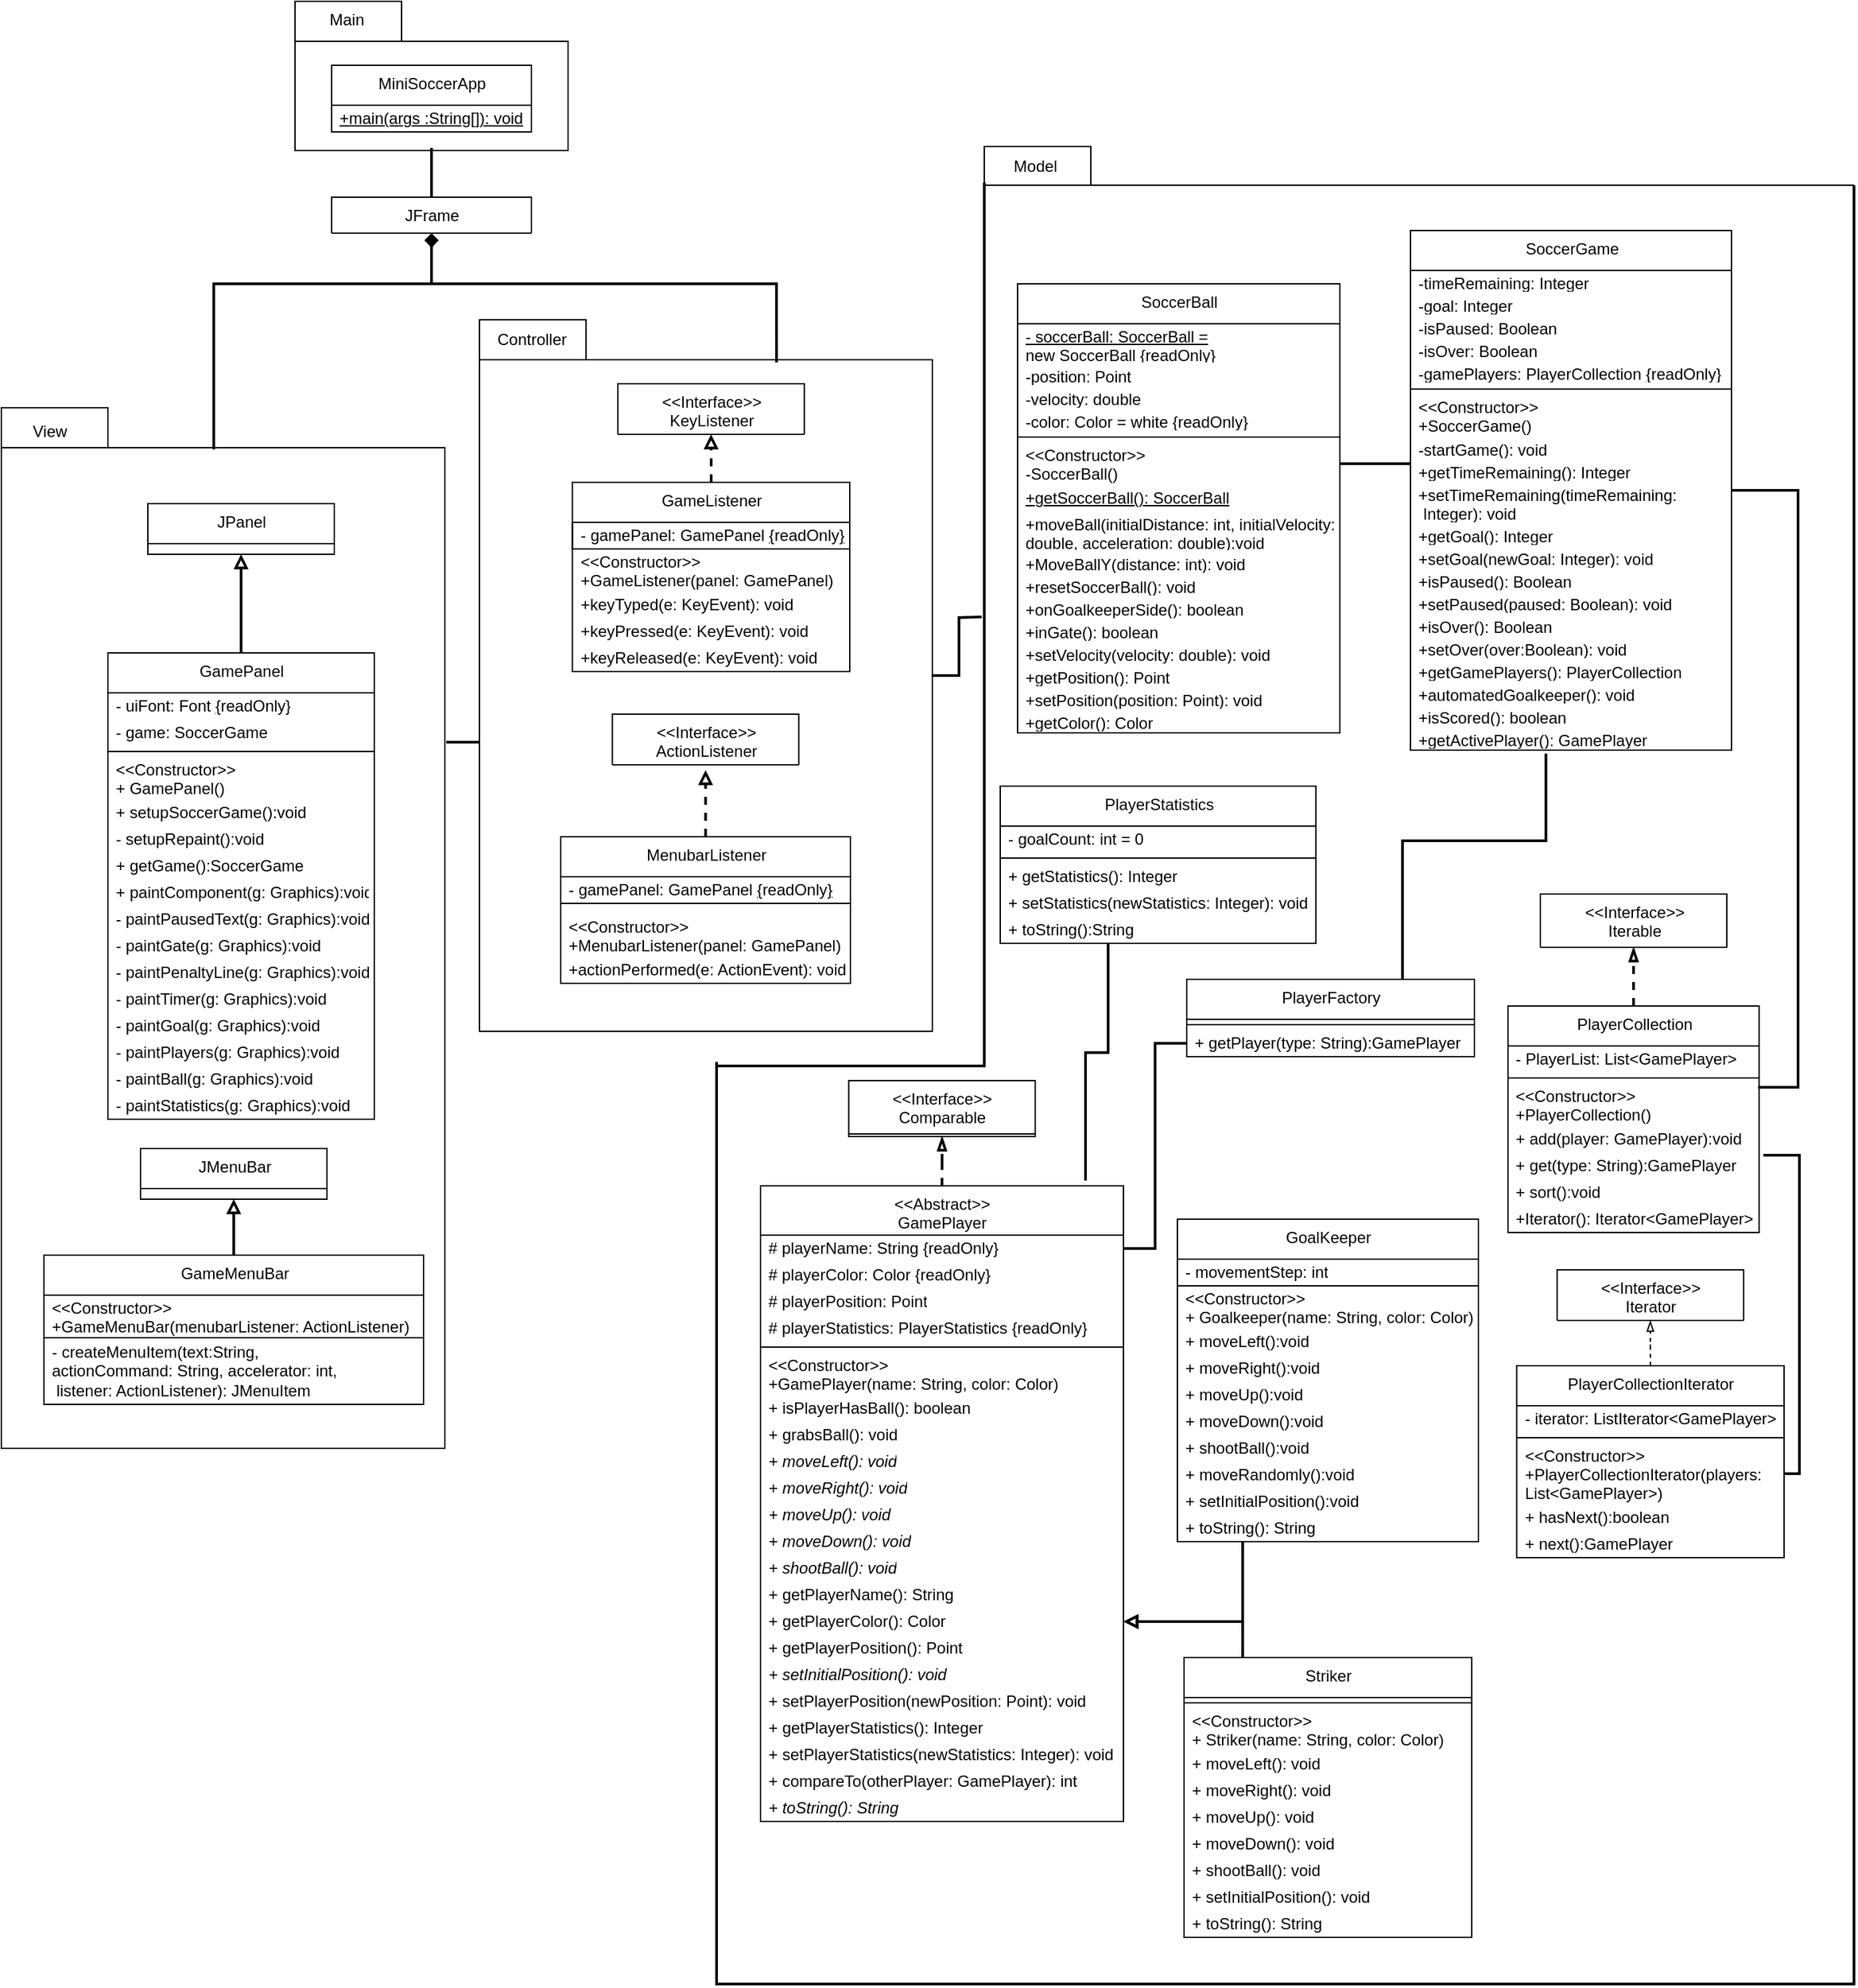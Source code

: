 <mxfile version="15.7.0" type="device"><diagram id="Bd6JC2MfuVLt92mYkKxV" name="Page-1"><mxGraphModel dx="1903" dy="887" grid="0" gridSize="10" guides="1" tooltips="1" connect="1" arrows="1" fold="1" page="0" pageScale="1" pageWidth="850" pageHeight="1100" math="0" shadow="0"><root><mxCell id="0"/><mxCell id="1" parent="0"/><mxCell id="Tf3HuIAYBjPUgfu8y_Gr-1" value="" style="shape=folder;fontStyle=1;tabWidth=80;tabHeight=30;tabPosition=left;html=1;boundedLbl=1;labelBackgroundColor=default;fontColor=default;strokeColor=default;fillColor=default;" vertex="1" parent="1"><mxGeometry x="590.5" y="129" width="205" height="112" as="geometry"/></mxCell><mxCell id="Tf3HuIAYBjPUgfu8y_Gr-2" value="" style="shape=folder;fontStyle=1;tabWidth=80;tabHeight=30;tabPosition=left;html=1;boundedLbl=1;labelBackgroundColor=default;fontColor=default;strokeColor=default;fillColor=default;" vertex="1" parent="1"><mxGeometry x="1108" y="238" width="653" height="29" as="geometry"/></mxCell><mxCell id="Tf3HuIAYBjPUgfu8y_Gr-3" value="" style="shape=folder;fontStyle=1;tabWidth=80;tabHeight=30;tabPosition=left;html=1;boundedLbl=1;labelBackgroundColor=default;fontColor=default;strokeColor=default;fillColor=default;" vertex="1" parent="1"><mxGeometry x="370" y="434" width="333" height="781" as="geometry"/></mxCell><mxCell id="Tf3HuIAYBjPUgfu8y_Gr-4" value="" style="edgeStyle=orthogonalEdgeStyle;rounded=0;orthogonalLoop=1;jettySize=auto;html=1;labelBackgroundColor=default;fontColor=default;endArrow=none;endFill=0;strokeColor=default;strokeWidth=2;" edge="1" parent="1" source="Tf3HuIAYBjPUgfu8y_Gr-6"><mxGeometry relative="1" as="geometry"><mxPoint x="704" y="685" as="targetPoint"/><Array as="points"><mxPoint x="704" y="685"/></Array></mxGeometry></mxCell><mxCell id="Tf3HuIAYBjPUgfu8y_Gr-5" style="edgeStyle=orthogonalEdgeStyle;rounded=0;orthogonalLoop=1;jettySize=auto;html=1;labelBackgroundColor=default;fontColor=default;endArrow=none;endFill=0;strokeColor=default;strokeWidth=2;" edge="1" parent="1" source="Tf3HuIAYBjPUgfu8y_Gr-6"><mxGeometry relative="1" as="geometry"><mxPoint x="1106" y="591" as="targetPoint"/></mxGeometry></mxCell><mxCell id="Tf3HuIAYBjPUgfu8y_Gr-6" value="" style="shape=folder;fontStyle=1;tabWidth=80;tabHeight=30;tabPosition=left;html=1;boundedLbl=1;labelBackgroundColor=default;fontColor=default;strokeColor=default;fillColor=default;" vertex="1" parent="1"><mxGeometry x="729" y="368" width="340" height="534" as="geometry"/></mxCell><mxCell id="Tf3HuIAYBjPUgfu8y_Gr-7" style="edgeStyle=orthogonalEdgeStyle;rounded=0;orthogonalLoop=1;jettySize=auto;html=1;entryX=0.5;entryY=1;entryDx=0;entryDy=0;fontColor=default;endArrow=block;endFill=0;strokeColor=default;labelBackgroundColor=default;strokeWidth=2;" edge="1" parent="1" source="Tf3HuIAYBjPUgfu8y_Gr-8" target="Tf3HuIAYBjPUgfu8y_Gr-44"><mxGeometry relative="1" as="geometry"/></mxCell><mxCell id="Tf3HuIAYBjPUgfu8y_Gr-8" value="GameMenuBar" style="swimlane;fontStyle=0;align=center;verticalAlign=top;childLayout=stackLayout;horizontal=1;startSize=30;horizontalStack=0;resizeParent=1;resizeParentMax=0;resizeLast=0;collapsible=0;marginBottom=0;html=1;fillColor=default;strokeColor=default;fontColor=default;labelBackgroundColor=default;" vertex="1" parent="1"><mxGeometry x="402" y="1070" width="285" height="112" as="geometry"/></mxCell><mxCell id="Tf3HuIAYBjPUgfu8y_Gr-9" value="&amp;lt;&amp;lt;Constructor&amp;gt;&amp;gt;&lt;br&gt;+GameMenuBar(menubarListener: ActionListener)" style="text;html=1;strokeColor=default;fillColor=none;align=left;verticalAlign=middle;spacingLeft=4;spacingRight=4;overflow=hidden;rotatable=0;points=[[0,0.5],[1,0.5]];portConstraint=eastwest;fontColor=default;labelBackgroundColor=default;" vertex="1" parent="Tf3HuIAYBjPUgfu8y_Gr-8"><mxGeometry y="30" width="285" height="32" as="geometry"/></mxCell><mxCell id="Tf3HuIAYBjPUgfu8y_Gr-10" value="- createMenuItem(text:String, &lt;br&gt;actionCommand: String, accelerator: int,&lt;br&gt;&amp;nbsp;listener: ActionListener): JMenuItem" style="text;html=1;strokeColor=default;fillColor=none;align=left;verticalAlign=middle;spacingLeft=4;spacingRight=4;overflow=hidden;rotatable=0;points=[[0,0.5],[1,0.5]];portConstraint=eastwest;labelBackgroundColor=default;fontColor=default;" vertex="1" parent="Tf3HuIAYBjPUgfu8y_Gr-8"><mxGeometry y="62" width="285" height="50" as="geometry"/></mxCell><mxCell id="Tf3HuIAYBjPUgfu8y_Gr-11" style="edgeStyle=orthogonalEdgeStyle;rounded=0;orthogonalLoop=1;jettySize=auto;html=1;entryX=0.5;entryY=1;entryDx=0;entryDy=0;labelBackgroundColor=default;fontColor=default;endArrow=block;endFill=0;strokeColor=default;strokeWidth=2;" edge="1" parent="1" source="Tf3HuIAYBjPUgfu8y_Gr-12" target="Tf3HuIAYBjPUgfu8y_Gr-45"><mxGeometry relative="1" as="geometry"/></mxCell><mxCell id="Tf3HuIAYBjPUgfu8y_Gr-12" value="GamePanel" style="swimlane;fontStyle=0;align=center;verticalAlign=top;childLayout=stackLayout;horizontal=1;startSize=30;horizontalStack=0;resizeParent=1;resizeParentMax=0;resizeLast=0;collapsible=0;marginBottom=0;html=1;fillColor=default;strokeColor=default;fontColor=default;labelBackgroundColor=default;" vertex="1" parent="1"><mxGeometry x="450" y="618" width="200" height="350" as="geometry"/></mxCell><mxCell id="Tf3HuIAYBjPUgfu8y_Gr-13" value="- uiFont: Font&amp;nbsp;&lt;u&gt;{&lt;/u&gt;readOnly&lt;u&gt;}&lt;/u&gt;" style="text;html=1;strokeColor=none;fillColor=none;align=left;verticalAlign=middle;spacingLeft=4;spacingRight=4;overflow=hidden;rotatable=0;points=[[0,0.5],[1,0.5]];portConstraint=eastwest;fontColor=default;labelBackgroundColor=default;" vertex="1" parent="Tf3HuIAYBjPUgfu8y_Gr-12"><mxGeometry y="30" width="200" height="20" as="geometry"/></mxCell><mxCell id="Tf3HuIAYBjPUgfu8y_Gr-14" value="- game: SoccerGame" style="text;html=1;strokeColor=none;fillColor=none;align=left;verticalAlign=middle;spacingLeft=4;spacingRight=4;overflow=hidden;rotatable=0;points=[[0,0.5],[1,0.5]];portConstraint=eastwest;fontColor=default;labelBackgroundColor=default;" vertex="1" parent="Tf3HuIAYBjPUgfu8y_Gr-12"><mxGeometry y="50" width="200" height="20" as="geometry"/></mxCell><mxCell id="Tf3HuIAYBjPUgfu8y_Gr-15" value="" style="line;strokeWidth=1;fillColor=none;align=left;verticalAlign=middle;spacingTop=-1;spacingLeft=3;spacingRight=3;rotatable=0;labelPosition=right;points=[];portConstraint=eastwest;strokeColor=default;labelBackgroundColor=default;fontColor=default;" vertex="1" parent="Tf3HuIAYBjPUgfu8y_Gr-12"><mxGeometry y="70" width="200" height="8" as="geometry"/></mxCell><mxCell id="Tf3HuIAYBjPUgfu8y_Gr-16" value="&amp;lt;&amp;lt;Constructor&amp;gt;&amp;gt;&lt;br&gt;+ GamePanel()" style="text;html=1;strokeColor=none;fillColor=none;align=left;verticalAlign=middle;spacingLeft=4;spacingRight=4;overflow=hidden;rotatable=0;points=[[0,0.5],[1,0.5]];portConstraint=eastwest;fontColor=default;labelBackgroundColor=default;" vertex="1" parent="Tf3HuIAYBjPUgfu8y_Gr-12"><mxGeometry y="78" width="200" height="32" as="geometry"/></mxCell><mxCell id="Tf3HuIAYBjPUgfu8y_Gr-17" value="+ setupSoccerGame():void" style="text;html=1;strokeColor=none;fillColor=none;align=left;verticalAlign=middle;spacingLeft=4;spacingRight=4;overflow=hidden;rotatable=0;points=[[0,0.5],[1,0.5]];portConstraint=eastwest;fontColor=default;labelBackgroundColor=default;" vertex="1" parent="Tf3HuIAYBjPUgfu8y_Gr-12"><mxGeometry y="110" width="200" height="20" as="geometry"/></mxCell><mxCell id="Tf3HuIAYBjPUgfu8y_Gr-178" value="- setupRepaint():void" style="text;html=1;strokeColor=none;fillColor=none;align=left;verticalAlign=middle;spacingLeft=4;spacingRight=4;overflow=hidden;rotatable=0;points=[[0,0.5],[1,0.5]];portConstraint=eastwest;fontColor=default;labelBackgroundColor=default;" vertex="1" parent="Tf3HuIAYBjPUgfu8y_Gr-12"><mxGeometry y="130" width="200" height="20" as="geometry"/></mxCell><mxCell id="Tf3HuIAYBjPUgfu8y_Gr-18" value="+ getGame():SoccerGame" style="text;html=1;strokeColor=none;fillColor=none;align=left;verticalAlign=middle;spacingLeft=4;spacingRight=4;overflow=hidden;rotatable=0;points=[[0,0.5],[1,0.5]];portConstraint=eastwest;fontColor=default;labelBackgroundColor=default;" vertex="1" parent="Tf3HuIAYBjPUgfu8y_Gr-12"><mxGeometry y="150" width="200" height="20" as="geometry"/></mxCell><mxCell id="Tf3HuIAYBjPUgfu8y_Gr-19" value="+ paintComponent(g: Graphics):void" style="text;html=1;strokeColor=none;fillColor=none;align=left;verticalAlign=middle;spacingLeft=4;spacingRight=4;overflow=hidden;rotatable=0;points=[[0,0.5],[1,0.5]];portConstraint=eastwest;fontColor=default;labelBackgroundColor=default;" vertex="1" parent="Tf3HuIAYBjPUgfu8y_Gr-12"><mxGeometry y="170" width="200" height="20" as="geometry"/></mxCell><mxCell id="Tf3HuIAYBjPUgfu8y_Gr-20" value="- paintPausedText(g: Graphics):void" style="text;html=1;strokeColor=none;fillColor=none;align=left;verticalAlign=middle;spacingLeft=4;spacingRight=4;overflow=hidden;rotatable=0;points=[[0,0.5],[1,0.5]];portConstraint=eastwest;fontColor=default;labelBackgroundColor=default;" vertex="1" parent="Tf3HuIAYBjPUgfu8y_Gr-12"><mxGeometry y="190" width="200" height="20" as="geometry"/></mxCell><mxCell id="Tf3HuIAYBjPUgfu8y_Gr-21" value="- paintGate(g: Graphics):void" style="text;html=1;strokeColor=none;fillColor=none;align=left;verticalAlign=middle;spacingLeft=4;spacingRight=4;overflow=hidden;rotatable=0;points=[[0,0.5],[1,0.5]];portConstraint=eastwest;fontColor=default;labelBackgroundColor=default;" vertex="1" parent="Tf3HuIAYBjPUgfu8y_Gr-12"><mxGeometry y="210" width="200" height="20" as="geometry"/></mxCell><mxCell id="Tf3HuIAYBjPUgfu8y_Gr-22" value="- paintPenaltyLine(g: Graphics):void" style="text;html=1;strokeColor=none;fillColor=none;align=left;verticalAlign=middle;spacingLeft=4;spacingRight=4;overflow=hidden;rotatable=0;points=[[0,0.5],[1,0.5]];portConstraint=eastwest;fontColor=default;labelBackgroundColor=default;" vertex="1" parent="Tf3HuIAYBjPUgfu8y_Gr-12"><mxGeometry y="230" width="200" height="20" as="geometry"/></mxCell><mxCell id="Tf3HuIAYBjPUgfu8y_Gr-23" value="- paintTimer(g: Graphics):void" style="text;html=1;strokeColor=none;fillColor=none;align=left;verticalAlign=middle;spacingLeft=4;spacingRight=4;overflow=hidden;rotatable=0;points=[[0,0.5],[1,0.5]];portConstraint=eastwest;fontColor=default;labelBackgroundColor=default;" vertex="1" parent="Tf3HuIAYBjPUgfu8y_Gr-12"><mxGeometry y="250" width="200" height="20" as="geometry"/></mxCell><mxCell id="Tf3HuIAYBjPUgfu8y_Gr-24" value="- paintGoal(g: Graphics):void" style="text;html=1;strokeColor=none;fillColor=none;align=left;verticalAlign=middle;spacingLeft=4;spacingRight=4;overflow=hidden;rotatable=0;points=[[0,0.5],[1,0.5]];portConstraint=eastwest;fontColor=default;labelBackgroundColor=default;" vertex="1" parent="Tf3HuIAYBjPUgfu8y_Gr-12"><mxGeometry y="270" width="200" height="20" as="geometry"/></mxCell><mxCell id="Tf3HuIAYBjPUgfu8y_Gr-25" value="- paintPlayers(g: Graphics):void" style="text;html=1;strokeColor=none;fillColor=none;align=left;verticalAlign=middle;spacingLeft=4;spacingRight=4;overflow=hidden;rotatable=0;points=[[0,0.5],[1,0.5]];portConstraint=eastwest;fontColor=default;labelBackgroundColor=default;" vertex="1" parent="Tf3HuIAYBjPUgfu8y_Gr-12"><mxGeometry y="290" width="200" height="20" as="geometry"/></mxCell><mxCell id="Tf3HuIAYBjPUgfu8y_Gr-26" value="- paintBall(g: Graphics):void" style="text;html=1;strokeColor=none;fillColor=none;align=left;verticalAlign=middle;spacingLeft=4;spacingRight=4;overflow=hidden;rotatable=0;points=[[0,0.5],[1,0.5]];portConstraint=eastwest;fontColor=default;labelBackgroundColor=default;" vertex="1" parent="Tf3HuIAYBjPUgfu8y_Gr-12"><mxGeometry y="310" width="200" height="20" as="geometry"/></mxCell><mxCell id="Tf3HuIAYBjPUgfu8y_Gr-27" value="- paintStatistics(g: Graphics):void" style="text;html=1;strokeColor=none;fillColor=none;align=left;verticalAlign=middle;spacingLeft=4;spacingRight=4;overflow=hidden;rotatable=0;points=[[0,0.5],[1,0.5]];portConstraint=eastwest;fontColor=default;labelBackgroundColor=default;" vertex="1" parent="Tf3HuIAYBjPUgfu8y_Gr-12"><mxGeometry y="330" width="200" height="20" as="geometry"/></mxCell><mxCell id="Tf3HuIAYBjPUgfu8y_Gr-28" style="edgeStyle=orthogonalEdgeStyle;rounded=0;orthogonalLoop=1;jettySize=auto;html=1;entryX=0.5;entryY=1;entryDx=0;entryDy=0;labelBackgroundColor=default;fontColor=default;endArrow=block;endFill=0;strokeColor=default;dashed=1;strokeWidth=2;" edge="1" parent="1" source="Tf3HuIAYBjPUgfu8y_Gr-29" target="Tf3HuIAYBjPUgfu8y_Gr-46"><mxGeometry relative="1" as="geometry"/></mxCell><mxCell id="Tf3HuIAYBjPUgfu8y_Gr-29" value="GameListener" style="swimlane;fontStyle=0;align=center;verticalAlign=top;childLayout=stackLayout;horizontal=1;startSize=30;horizontalStack=0;resizeParent=1;resizeParentMax=0;resizeLast=0;collapsible=0;marginBottom=0;html=1;fillColor=default;strokeColor=default;fontColor=default;labelBackgroundColor=default;" vertex="1" parent="1"><mxGeometry x="798.75" y="490" width="208.25" height="142" as="geometry"/></mxCell><mxCell id="Tf3HuIAYBjPUgfu8y_Gr-30" value="- gamePanel: GamePanel&amp;nbsp;&lt;u&gt;{&lt;/u&gt;readOnly&lt;u&gt;}&lt;/u&gt;" style="text;html=1;strokeColor=default;fillColor=none;align=left;verticalAlign=middle;spacingLeft=4;spacingRight=4;overflow=hidden;rotatable=0;points=[[0,0.5],[1,0.5]];portConstraint=eastwest;fontColor=default;labelBackgroundColor=default;" vertex="1" parent="Tf3HuIAYBjPUgfu8y_Gr-29"><mxGeometry y="30" width="208.25" height="20" as="geometry"/></mxCell><mxCell id="Tf3HuIAYBjPUgfu8y_Gr-31" value="&amp;lt;&amp;lt;Constructor&amp;gt;&amp;gt;&lt;br&gt;+GameListener(panel: GamePanel)" style="text;html=1;strokeColor=none;fillColor=none;align=left;verticalAlign=middle;spacingLeft=4;spacingRight=4;overflow=hidden;rotatable=0;points=[[0,0.5],[1,0.5]];portConstraint=eastwest;fontColor=default;labelBackgroundColor=default;" vertex="1" parent="Tf3HuIAYBjPUgfu8y_Gr-29"><mxGeometry y="50" width="208.25" height="32" as="geometry"/></mxCell><mxCell id="Tf3HuIAYBjPUgfu8y_Gr-32" value="+keyTyped(e: KeyEvent): void" style="text;html=1;strokeColor=none;fillColor=none;align=left;verticalAlign=middle;spacingLeft=4;spacingRight=4;overflow=hidden;rotatable=0;points=[[0,0.5],[1,0.5]];portConstraint=eastwest;fontColor=default;labelBackgroundColor=default;" vertex="1" parent="Tf3HuIAYBjPUgfu8y_Gr-29"><mxGeometry y="82" width="208.25" height="20" as="geometry"/></mxCell><mxCell id="Tf3HuIAYBjPUgfu8y_Gr-33" value="+keyPressed(e: KeyEvent): void" style="text;html=1;strokeColor=none;fillColor=none;align=left;verticalAlign=middle;spacingLeft=4;spacingRight=4;overflow=hidden;rotatable=0;points=[[0,0.5],[1,0.5]];portConstraint=eastwest;fontColor=default;labelBackgroundColor=default;" vertex="1" parent="Tf3HuIAYBjPUgfu8y_Gr-29"><mxGeometry y="102" width="208.25" height="20" as="geometry"/></mxCell><mxCell id="Tf3HuIAYBjPUgfu8y_Gr-34" value="+keyReleased(e: KeyEvent): void" style="text;html=1;strokeColor=none;fillColor=none;align=left;verticalAlign=middle;spacingLeft=4;spacingRight=4;overflow=hidden;rotatable=0;points=[[0,0.5],[1,0.5]];portConstraint=eastwest;fontColor=default;labelBackgroundColor=default;" vertex="1" parent="Tf3HuIAYBjPUgfu8y_Gr-29"><mxGeometry y="122" width="208.25" height="20" as="geometry"/></mxCell><mxCell id="Tf3HuIAYBjPUgfu8y_Gr-35" style="edgeStyle=orthogonalEdgeStyle;rounded=0;orthogonalLoop=1;jettySize=auto;html=1;dashed=1;labelBackgroundColor=default;fontColor=default;endArrow=block;endFill=0;strokeColor=default;strokeWidth=2;" edge="1" parent="1" source="Tf3HuIAYBjPUgfu8y_Gr-36"><mxGeometry relative="1" as="geometry"><mxPoint x="898.75" y="706" as="targetPoint"/></mxGeometry></mxCell><mxCell id="Tf3HuIAYBjPUgfu8y_Gr-36" value="MenubarListener" style="swimlane;fontStyle=0;align=center;verticalAlign=top;childLayout=stackLayout;horizontal=1;startSize=30;horizontalStack=0;resizeParent=1;resizeParentMax=0;resizeLast=0;collapsible=0;marginBottom=0;html=1;fillColor=default;strokeColor=default;fontColor=default;labelBackgroundColor=default;" vertex="1" parent="1"><mxGeometry x="790" y="756" width="217.5" height="110" as="geometry"/></mxCell><mxCell id="Tf3HuIAYBjPUgfu8y_Gr-37" value="- gamePanel: GamePanel&amp;nbsp;&lt;u&gt;{&lt;/u&gt;readOnly&lt;u&gt;}&lt;/u&gt;" style="text;html=1;strokeColor=default;fillColor=none;align=left;verticalAlign=middle;spacingLeft=4;spacingRight=4;overflow=hidden;rotatable=0;points=[[0,0.5],[1,0.5]];portConstraint=eastwest;fontColor=default;labelBackgroundColor=default;" vertex="1" parent="Tf3HuIAYBjPUgfu8y_Gr-36"><mxGeometry y="30" width="217.5" height="20" as="geometry"/></mxCell><mxCell id="Tf3HuIAYBjPUgfu8y_Gr-38" value="" style="line;strokeWidth=1;fillColor=none;align=left;verticalAlign=middle;spacingTop=-1;spacingLeft=3;spacingRight=3;rotatable=0;labelPosition=right;points=[];portConstraint=eastwest;strokeColor=none;labelBackgroundColor=default;fontColor=default;" vertex="1" parent="Tf3HuIAYBjPUgfu8y_Gr-36"><mxGeometry y="50" width="217.5" height="8" as="geometry"/></mxCell><mxCell id="Tf3HuIAYBjPUgfu8y_Gr-39" value="&amp;lt;&amp;lt;Constructor&amp;gt;&amp;gt;&lt;br&gt;+MenubarListener(panel: GamePanel)" style="text;html=1;strokeColor=none;fillColor=none;align=left;verticalAlign=middle;spacingLeft=4;spacingRight=4;overflow=hidden;rotatable=0;points=[[0,0.5],[1,0.5]];portConstraint=eastwest;fontColor=default;labelBackgroundColor=default;" vertex="1" parent="Tf3HuIAYBjPUgfu8y_Gr-36"><mxGeometry y="58" width="217.5" height="32" as="geometry"/></mxCell><mxCell id="Tf3HuIAYBjPUgfu8y_Gr-40" value="+actionPerformed(e: ActionEvent): void" style="text;html=1;strokeColor=none;fillColor=none;align=left;verticalAlign=middle;spacingLeft=4;spacingRight=4;overflow=hidden;rotatable=0;points=[[0,0.5],[1,0.5]];portConstraint=eastwest;fontColor=default;labelBackgroundColor=default;" vertex="1" parent="Tf3HuIAYBjPUgfu8y_Gr-36"><mxGeometry y="90" width="217.5" height="20" as="geometry"/></mxCell><mxCell id="Tf3HuIAYBjPUgfu8y_Gr-41" style="edgeStyle=orthogonalEdgeStyle;rounded=0;orthogonalLoop=1;jettySize=auto;html=1;entryX=0.5;entryY=0;entryDx=0;entryDy=0;labelBackgroundColor=default;fontColor=default;endArrow=none;endFill=0;strokeColor=default;strokeWidth=2;" edge="1" parent="1" target="Tf3HuIAYBjPUgfu8y_Gr-170"><mxGeometry relative="1" as="geometry"><mxPoint x="693" y="239" as="sourcePoint"/></mxGeometry></mxCell><mxCell id="Tf3HuIAYBjPUgfu8y_Gr-42" value="MiniSoccerApp" style="swimlane;fontStyle=0;align=center;verticalAlign=top;childLayout=stackLayout;horizontal=1;startSize=30;horizontalStack=0;resizeParent=1;resizeParentMax=0;resizeLast=0;collapsible=0;marginBottom=0;html=1;fillColor=default;strokeColor=default;fontColor=default;labelBackgroundColor=default;" vertex="1" parent="1"><mxGeometry x="618" y="177" width="150" height="50" as="geometry"/></mxCell><mxCell id="Tf3HuIAYBjPUgfu8y_Gr-43" value="&lt;u&gt;+main(args :String[]): void&lt;/u&gt;" style="text;html=1;strokeColor=default;fillColor=default;align=left;verticalAlign=middle;spacingLeft=4;spacingRight=4;overflow=hidden;rotatable=0;points=[[0,0.5],[1,0.5]];portConstraint=eastwest;fontColor=default;labelBackgroundColor=default;" vertex="1" parent="Tf3HuIAYBjPUgfu8y_Gr-42"><mxGeometry y="30" width="150" height="20" as="geometry"/></mxCell><mxCell id="Tf3HuIAYBjPUgfu8y_Gr-44" value="JMenuBar" style="swimlane;fontStyle=0;align=center;verticalAlign=top;childLayout=stackLayout;horizontal=1;startSize=30;horizontalStack=0;resizeParent=1;resizeParentMax=0;resizeLast=0;collapsible=0;marginBottom=0;html=1;fillColor=default;strokeColor=default;fontColor=default;labelBackgroundColor=default;" vertex="1" parent="1"><mxGeometry x="474.5" y="990" width="140" height="38" as="geometry"/></mxCell><mxCell id="Tf3HuIAYBjPUgfu8y_Gr-45" value="JPanel" style="swimlane;fontStyle=0;align=center;verticalAlign=top;childLayout=stackLayout;horizontal=1;startSize=30;horizontalStack=0;resizeParent=1;resizeParentMax=0;resizeLast=0;collapsible=0;marginBottom=0;html=1;fillColor=default;strokeColor=default;fontColor=default;labelBackgroundColor=default;" vertex="1" parent="1"><mxGeometry x="480" y="506" width="140" height="38" as="geometry"/></mxCell><mxCell id="Tf3HuIAYBjPUgfu8y_Gr-46" value="&amp;lt;&amp;lt;Interface&amp;gt;&amp;gt;&lt;br&gt;KeyListener" style="swimlane;fontStyle=0;align=center;verticalAlign=top;childLayout=stackLayout;horizontal=1;startSize=38;horizontalStack=0;resizeParent=1;resizeParentMax=0;resizeLast=0;collapsible=0;marginBottom=0;html=1;fillColor=default;strokeColor=default;fontColor=default;labelBackgroundColor=default;" vertex="1" parent="1"><mxGeometry x="832.88" y="416" width="140" height="38" as="geometry"/></mxCell><mxCell id="Tf3HuIAYBjPUgfu8y_Gr-47" value="&amp;lt;&amp;lt;Interface&amp;gt;&amp;gt;&lt;br&gt;ActionListener" style="swimlane;fontStyle=0;align=center;verticalAlign=top;childLayout=stackLayout;horizontal=1;startSize=38;horizontalStack=0;resizeParent=1;resizeParentMax=0;resizeLast=0;collapsible=0;marginBottom=0;html=1;fillColor=default;strokeColor=default;fontColor=default;labelBackgroundColor=default;" vertex="1" parent="1"><mxGeometry x="828.75" y="664" width="140" height="38" as="geometry"/></mxCell><mxCell id="Tf3HuIAYBjPUgfu8y_Gr-48" value="" style="edgeStyle=orthogonalEdgeStyle;rounded=0;orthogonalLoop=1;jettySize=auto;html=1;dashed=1;labelBackgroundColor=default;fontColor=default;endArrow=blockThin;endFill=0;strokeColor=default;exitX=0.5;exitY=0;exitDx=0;exitDy=0;strokeWidth=2;" edge="1" parent="1" source="Tf3HuIAYBjPUgfu8y_Gr-143" target="Tf3HuIAYBjPUgfu8y_Gr-49"><mxGeometry relative="1" as="geometry"/></mxCell><mxCell id="Tf3HuIAYBjPUgfu8y_Gr-49" value="&amp;lt;&amp;lt;Interface&amp;gt;&amp;gt;&lt;br&gt;Comparable" style="swimlane;fontStyle=0;align=center;verticalAlign=top;childLayout=stackLayout;horizontal=1;startSize=40;horizontalStack=0;resizeParent=1;resizeParentMax=0;resizeLast=0;collapsible=0;marginBottom=0;html=1;fillColor=default;strokeColor=default;fontColor=default;labelBackgroundColor=default;" vertex="1" parent="1"><mxGeometry x="1006.25" y="939" width="140" height="42" as="geometry"/></mxCell><mxCell id="Tf3HuIAYBjPUgfu8y_Gr-50" value="" style="edgeStyle=orthogonalEdgeStyle;rounded=0;orthogonalLoop=1;jettySize=auto;html=1;dashed=1;labelBackgroundColor=default;fontColor=default;endArrow=blockThin;endFill=0;strokeColor=default;exitX=0.5;exitY=0;exitDx=0;exitDy=0;strokeWidth=2;" edge="1" parent="1" source="Tf3HuIAYBjPUgfu8y_Gr-101" target="Tf3HuIAYBjPUgfu8y_Gr-51"><mxGeometry relative="1" as="geometry"/></mxCell><mxCell id="Tf3HuIAYBjPUgfu8y_Gr-51" value="&amp;lt;&amp;lt;Interface&amp;gt;&amp;gt;&lt;br&gt;Iterable" style="swimlane;fontStyle=0;align=center;verticalAlign=top;childLayout=stackLayout;horizontal=1;startSize=40;horizontalStack=0;resizeParent=1;resizeParentMax=0;resizeLast=0;collapsible=0;marginBottom=0;html=1;fillColor=default;strokeColor=default;fontColor=default;labelBackgroundColor=default;" vertex="1" parent="1"><mxGeometry x="1525.5" y="799" width="140" height="40" as="geometry"/></mxCell><mxCell id="Tf3HuIAYBjPUgfu8y_Gr-52" value="" style="edgeStyle=orthogonalEdgeStyle;rounded=0;orthogonalLoop=1;jettySize=auto;html=1;dashed=1;labelBackgroundColor=default;fontColor=default;endArrow=blockThin;endFill=0;strokeColor=default;exitX=0.5;exitY=0;exitDx=0;exitDy=0;" edge="1" parent="1" source="Tf3HuIAYBjPUgfu8y_Gr-109" target="Tf3HuIAYBjPUgfu8y_Gr-53"><mxGeometry relative="1" as="geometry"/></mxCell><mxCell id="Tf3HuIAYBjPUgfu8y_Gr-53" value="&amp;lt;&amp;lt;Interface&amp;gt;&amp;gt;&lt;br&gt;Iterator" style="swimlane;fontStyle=0;align=center;verticalAlign=top;childLayout=stackLayout;horizontal=1;startSize=38;horizontalStack=0;resizeParent=1;resizeParentMax=0;resizeLast=0;collapsible=0;marginBottom=0;html=1;fillColor=default;strokeColor=default;fontColor=default;labelBackgroundColor=default;" vertex="1" parent="1"><mxGeometry x="1538.13" y="1081" width="140" height="38" as="geometry"/></mxCell><mxCell id="Tf3HuIAYBjPUgfu8y_Gr-54" value="SoccerBall" style="swimlane;fontStyle=0;align=center;verticalAlign=top;childLayout=stackLayout;horizontal=1;startSize=30;horizontalStack=0;resizeParent=1;resizeParentMax=0;resizeLast=0;collapsible=0;marginBottom=0;html=1;fillColor=default;strokeColor=default;fontColor=default;" vertex="1" parent="1"><mxGeometry x="1133" y="341" width="242" height="337" as="geometry"/></mxCell><mxCell id="Tf3HuIAYBjPUgfu8y_Gr-55" value="&lt;u&gt;- soccerBall: SoccerBall =&lt;br&gt;new SoccerBall {readOnly}&lt;/u&gt;" style="text;html=1;strokeColor=none;fillColor=none;align=left;verticalAlign=middle;spacingLeft=4;spacingRight=4;overflow=hidden;rotatable=0;points=[[0,0.5],[1,0.5]];portConstraint=eastwest;fontColor=default;" vertex="1" parent="Tf3HuIAYBjPUgfu8y_Gr-54"><mxGeometry y="30" width="242" height="30" as="geometry"/></mxCell><mxCell id="Tf3HuIAYBjPUgfu8y_Gr-56" value="-position: Point&amp;nbsp;" style="text;html=1;strokeColor=none;fillColor=none;align=left;verticalAlign=middle;spacingLeft=4;spacingRight=4;overflow=hidden;rotatable=0;points=[[0,0.5],[1,0.5]];portConstraint=eastwest;fontColor=default;" vertex="1" parent="Tf3HuIAYBjPUgfu8y_Gr-54"><mxGeometry y="60" width="242" height="17" as="geometry"/></mxCell><mxCell id="Tf3HuIAYBjPUgfu8y_Gr-57" value="-velocity: double" style="text;html=1;strokeColor=none;fillColor=none;align=left;verticalAlign=middle;spacingLeft=4;spacingRight=4;overflow=hidden;rotatable=0;points=[[0,0.5],[1,0.5]];portConstraint=eastwest;fontColor=default;" vertex="1" parent="Tf3HuIAYBjPUgfu8y_Gr-54"><mxGeometry y="77" width="242" height="17" as="geometry"/></mxCell><mxCell id="Tf3HuIAYBjPUgfu8y_Gr-58" value="-color: Color = white&amp;nbsp;&lt;u&gt;{&lt;/u&gt;readOnly&lt;u&gt;}&lt;/u&gt;" style="text;html=1;strokeColor=none;fillColor=none;align=left;verticalAlign=middle;spacingLeft=4;spacingRight=4;overflow=hidden;rotatable=0;points=[[0,0.5],[1,0.5]];portConstraint=eastwest;fontColor=default;" vertex="1" parent="Tf3HuIAYBjPUgfu8y_Gr-54"><mxGeometry y="94" width="242" height="17" as="geometry"/></mxCell><mxCell id="Tf3HuIAYBjPUgfu8y_Gr-59" value="" style="line;strokeWidth=1;fillColor=none;align=left;verticalAlign=middle;spacingTop=-1;spacingLeft=3;spacingRight=3;rotatable=0;labelPosition=right;points=[];portConstraint=eastwest;" vertex="1" parent="Tf3HuIAYBjPUgfu8y_Gr-54"><mxGeometry y="111" width="242" height="8" as="geometry"/></mxCell><mxCell id="Tf3HuIAYBjPUgfu8y_Gr-60" value="&amp;lt;&amp;lt;Constructor&amp;gt;&amp;gt;&lt;br&gt;-SoccerBall()" style="text;html=1;strokeColor=none;fillColor=none;align=left;verticalAlign=middle;spacingLeft=4;spacingRight=4;overflow=hidden;rotatable=0;points=[[0,0.5],[1,0.5]];portConstraint=eastwest;fontColor=default;" vertex="1" parent="Tf3HuIAYBjPUgfu8y_Gr-54"><mxGeometry y="119" width="242" height="32" as="geometry"/></mxCell><mxCell id="Tf3HuIAYBjPUgfu8y_Gr-61" value="&lt;u&gt;+getSoccerBall(): SoccerBall&lt;/u&gt;" style="text;html=1;strokeColor=none;fillColor=none;align=left;verticalAlign=middle;spacingLeft=4;spacingRight=4;overflow=hidden;rotatable=0;points=[[0,0.5],[1,0.5]];portConstraint=eastwest;fontColor=default;" vertex="1" parent="Tf3HuIAYBjPUgfu8y_Gr-54"><mxGeometry y="151" width="242" height="20" as="geometry"/></mxCell><mxCell id="Tf3HuIAYBjPUgfu8y_Gr-62" value="+moveBall(initialDistance: int, initialVelocity: &lt;br&gt;double, acceleration: double):void" style="text;html=1;strokeColor=none;fillColor=none;align=left;verticalAlign=middle;spacingLeft=4;spacingRight=4;overflow=hidden;rotatable=0;points=[[0,0.5],[1,0.5]];portConstraint=eastwest;fontColor=default;" vertex="1" parent="Tf3HuIAYBjPUgfu8y_Gr-54"><mxGeometry y="171" width="242" height="30" as="geometry"/></mxCell><mxCell id="Tf3HuIAYBjPUgfu8y_Gr-63" value="+MoveBallY(distance: int): void" style="text;html=1;strokeColor=none;fillColor=none;align=left;verticalAlign=middle;spacingLeft=4;spacingRight=4;overflow=hidden;rotatable=0;points=[[0,0.5],[1,0.5]];portConstraint=eastwest;fontColor=default;" vertex="1" parent="Tf3HuIAYBjPUgfu8y_Gr-54"><mxGeometry y="201" width="242" height="17" as="geometry"/></mxCell><mxCell id="Tf3HuIAYBjPUgfu8y_Gr-64" value="+resetSoccerBall(): void" style="text;html=1;strokeColor=none;fillColor=none;align=left;verticalAlign=middle;spacingLeft=4;spacingRight=4;overflow=hidden;rotatable=0;points=[[0,0.5],[1,0.5]];portConstraint=eastwest;fontColor=default;" vertex="1" parent="Tf3HuIAYBjPUgfu8y_Gr-54"><mxGeometry y="218" width="242" height="17" as="geometry"/></mxCell><mxCell id="Tf3HuIAYBjPUgfu8y_Gr-65" value="+onGoalkeeperSide(): boolean" style="text;html=1;strokeColor=none;fillColor=none;align=left;verticalAlign=middle;spacingLeft=4;spacingRight=4;overflow=hidden;rotatable=0;points=[[0,0.5],[1,0.5]];portConstraint=eastwest;fontColor=default;" vertex="1" parent="Tf3HuIAYBjPUgfu8y_Gr-54"><mxGeometry y="235" width="242" height="17" as="geometry"/></mxCell><mxCell id="Tf3HuIAYBjPUgfu8y_Gr-66" value="+inGate(): boolean" style="text;html=1;strokeColor=none;fillColor=none;align=left;verticalAlign=middle;spacingLeft=4;spacingRight=4;overflow=hidden;rotatable=0;points=[[0,0.5],[1,0.5]];portConstraint=eastwest;fontColor=default;" vertex="1" parent="Tf3HuIAYBjPUgfu8y_Gr-54"><mxGeometry y="252" width="242" height="17" as="geometry"/></mxCell><mxCell id="Tf3HuIAYBjPUgfu8y_Gr-67" value="+setVelocity(velocity: double): void" style="text;html=1;strokeColor=none;fillColor=none;align=left;verticalAlign=middle;spacingLeft=4;spacingRight=4;overflow=hidden;rotatable=0;points=[[0,0.5],[1,0.5]];portConstraint=eastwest;fontColor=default;" vertex="1" parent="Tf3HuIAYBjPUgfu8y_Gr-54"><mxGeometry y="269" width="242" height="17" as="geometry"/></mxCell><mxCell id="Tf3HuIAYBjPUgfu8y_Gr-68" value="+getPosition(): Point" style="text;html=1;strokeColor=none;fillColor=none;align=left;verticalAlign=middle;spacingLeft=4;spacingRight=4;overflow=hidden;rotatable=0;points=[[0,0.5],[1,0.5]];portConstraint=eastwest;fontColor=default;" vertex="1" parent="Tf3HuIAYBjPUgfu8y_Gr-54"><mxGeometry y="286" width="242" height="17" as="geometry"/></mxCell><mxCell id="Tf3HuIAYBjPUgfu8y_Gr-69" value="+setPosition(position: Point): void" style="text;html=1;strokeColor=none;fillColor=none;align=left;verticalAlign=middle;spacingLeft=4;spacingRight=4;overflow=hidden;rotatable=0;points=[[0,0.5],[1,0.5]];portConstraint=eastwest;fontColor=default;" vertex="1" parent="Tf3HuIAYBjPUgfu8y_Gr-54"><mxGeometry y="303" width="242" height="17" as="geometry"/></mxCell><mxCell id="Tf3HuIAYBjPUgfu8y_Gr-70" value="+getColor(): Color" style="text;html=1;strokeColor=none;fillColor=none;align=left;verticalAlign=middle;spacingLeft=4;spacingRight=4;overflow=hidden;rotatable=0;points=[[0,0.5],[1,0.5]];portConstraint=eastwest;fontColor=default;" vertex="1" parent="Tf3HuIAYBjPUgfu8y_Gr-54"><mxGeometry y="320" width="242" height="17" as="geometry"/></mxCell><mxCell id="Tf3HuIAYBjPUgfu8y_Gr-71" style="edgeStyle=orthogonalEdgeStyle;rounded=0;orthogonalLoop=1;jettySize=auto;html=1;labelBackgroundColor=default;fontColor=default;endArrow=none;endFill=0;strokeColor=default;strokeWidth=2;" edge="1" parent="1" source="Tf3HuIAYBjPUgfu8y_Gr-73"><mxGeometry relative="1" as="geometry"><mxPoint x="1689" y="944" as="targetPoint"/><Array as="points"><mxPoint x="1719" y="496"/><mxPoint x="1719" y="944"/></Array></mxGeometry></mxCell><mxCell id="Tf3HuIAYBjPUgfu8y_Gr-72" value="" style="edgeStyle=orthogonalEdgeStyle;rounded=0;orthogonalLoop=1;jettySize=auto;html=1;labelBackgroundColor=default;fontColor=default;endArrow=none;endFill=0;strokeColor=default;strokeWidth=2;entryX=0;entryY=0;entryDx=653;entryDy=29;entryPerimeter=0;" edge="1" parent="1" target="Tf3HuIAYBjPUgfu8y_Gr-2"><mxGeometry relative="1" as="geometry"><mxPoint x="907" y="925" as="sourcePoint"/><Array as="points"><mxPoint x="907" y="1617"/><mxPoint x="1761" y="1617"/></Array></mxGeometry></mxCell><mxCell id="Tf3HuIAYBjPUgfu8y_Gr-73" value="SoccerGame" style="swimlane;fontStyle=0;align=center;verticalAlign=top;childLayout=stackLayout;horizontal=1;startSize=30;horizontalStack=0;resizeParent=1;resizeParentMax=0;resizeLast=0;collapsible=0;marginBottom=0;html=1;fillColor=default;strokeColor=default;fontColor=default;" vertex="1" parent="1"><mxGeometry x="1428" y="301" width="241" height="390" as="geometry"/></mxCell><mxCell id="Tf3HuIAYBjPUgfu8y_Gr-74" value="-timeRemaining: Integer" style="text;html=1;strokeColor=none;fillColor=none;align=left;verticalAlign=middle;spacingLeft=4;spacingRight=4;overflow=hidden;rotatable=0;points=[[0,0.5],[1,0.5]];portConstraint=eastwest;fontColor=default;" vertex="1" parent="Tf3HuIAYBjPUgfu8y_Gr-73"><mxGeometry y="30" width="241" height="17" as="geometry"/></mxCell><mxCell id="Tf3HuIAYBjPUgfu8y_Gr-75" value="-goal: Integer" style="text;html=1;strokeColor=none;fillColor=none;align=left;verticalAlign=middle;spacingLeft=4;spacingRight=4;overflow=hidden;rotatable=0;points=[[0,0.5],[1,0.5]];portConstraint=eastwest;fontColor=default;" vertex="1" parent="Tf3HuIAYBjPUgfu8y_Gr-73"><mxGeometry y="47" width="241" height="17" as="geometry"/></mxCell><mxCell id="Tf3HuIAYBjPUgfu8y_Gr-76" value="-isPaused: Boolean" style="text;html=1;strokeColor=none;fillColor=none;align=left;verticalAlign=middle;spacingLeft=4;spacingRight=4;overflow=hidden;rotatable=0;points=[[0,0.5],[1,0.5]];portConstraint=eastwest;fontColor=default;" vertex="1" parent="Tf3HuIAYBjPUgfu8y_Gr-73"><mxGeometry y="64" width="241" height="17" as="geometry"/></mxCell><mxCell id="Tf3HuIAYBjPUgfu8y_Gr-77" value="-isOver: Boolean" style="text;html=1;strokeColor=none;fillColor=none;align=left;verticalAlign=middle;spacingLeft=4;spacingRight=4;overflow=hidden;rotatable=0;points=[[0,0.5],[1,0.5]];portConstraint=eastwest;fontColor=default;" vertex="1" parent="Tf3HuIAYBjPUgfu8y_Gr-73"><mxGeometry y="81" width="241" height="17" as="geometry"/></mxCell><mxCell id="Tf3HuIAYBjPUgfu8y_Gr-78" value="-gamePlayers: PlayerCollection&amp;nbsp;&lt;u&gt;{&lt;/u&gt;readOnly&lt;u&gt;}&lt;/u&gt;" style="text;html=1;strokeColor=none;fillColor=none;align=left;verticalAlign=middle;spacingLeft=4;spacingRight=4;overflow=hidden;rotatable=0;points=[[0,0.5],[1,0.5]];portConstraint=eastwest;fontColor=default;" vertex="1" parent="Tf3HuIAYBjPUgfu8y_Gr-73"><mxGeometry y="98" width="241" height="17" as="geometry"/></mxCell><mxCell id="Tf3HuIAYBjPUgfu8y_Gr-79" value="" style="line;strokeWidth=1;fillColor=none;align=left;verticalAlign=middle;spacingTop=-1;spacingLeft=3;spacingRight=3;rotatable=0;labelPosition=right;points=[];portConstraint=eastwest;" vertex="1" parent="Tf3HuIAYBjPUgfu8y_Gr-73"><mxGeometry y="115" width="241" height="8" as="geometry"/></mxCell><mxCell id="Tf3HuIAYBjPUgfu8y_Gr-80" value="&amp;lt;&amp;lt;Constructor&amp;gt;&amp;gt;&lt;br&gt;+SoccerGame()" style="text;html=1;strokeColor=none;fillColor=none;align=left;verticalAlign=middle;spacingLeft=4;spacingRight=4;overflow=hidden;rotatable=0;points=[[0,0.5],[1,0.5]];portConstraint=eastwest;fontColor=default;" vertex="1" parent="Tf3HuIAYBjPUgfu8y_Gr-73"><mxGeometry y="123" width="241" height="32" as="geometry"/></mxCell><mxCell id="Tf3HuIAYBjPUgfu8y_Gr-81" value="-startGame(): void" style="text;html=1;strokeColor=none;fillColor=none;align=left;verticalAlign=middle;spacingLeft=4;spacingRight=4;overflow=hidden;rotatable=0;points=[[0,0.5],[1,0.5]];portConstraint=eastwest;fontColor=default;" vertex="1" parent="Tf3HuIAYBjPUgfu8y_Gr-73"><mxGeometry y="155" width="241" height="17" as="geometry"/></mxCell><mxCell id="Tf3HuIAYBjPUgfu8y_Gr-82" value="+getTimeRemaining(): Integer" style="text;html=1;strokeColor=none;fillColor=none;align=left;verticalAlign=middle;spacingLeft=4;spacingRight=4;overflow=hidden;rotatable=0;points=[[0,0.5],[1,0.5]];portConstraint=eastwest;fontColor=default;" vertex="1" parent="Tf3HuIAYBjPUgfu8y_Gr-73"><mxGeometry y="172" width="241" height="17" as="geometry"/></mxCell><mxCell id="Tf3HuIAYBjPUgfu8y_Gr-83" value="+setTimeRemaining(timeRemaining:&lt;br&gt;&amp;nbsp;Integer): void" style="text;html=1;strokeColor=none;fillColor=none;align=left;verticalAlign=middle;spacingLeft=4;spacingRight=4;overflow=hidden;rotatable=0;points=[[0,0.5],[1,0.5]];portConstraint=eastwest;fontColor=default;" vertex="1" parent="Tf3HuIAYBjPUgfu8y_Gr-73"><mxGeometry y="189" width="241" height="31" as="geometry"/></mxCell><mxCell id="Tf3HuIAYBjPUgfu8y_Gr-84" value="+getGoal(): Integer" style="text;html=1;strokeColor=none;fillColor=none;align=left;verticalAlign=middle;spacingLeft=4;spacingRight=4;overflow=hidden;rotatable=0;points=[[0,0.5],[1,0.5]];portConstraint=eastwest;fontColor=default;" vertex="1" parent="Tf3HuIAYBjPUgfu8y_Gr-73"><mxGeometry y="220" width="241" height="17" as="geometry"/></mxCell><mxCell id="Tf3HuIAYBjPUgfu8y_Gr-85" value="+setGoal(newGoal: Integer): void" style="text;html=1;strokeColor=none;fillColor=none;align=left;verticalAlign=middle;spacingLeft=4;spacingRight=4;overflow=hidden;rotatable=0;points=[[0,0.5],[1,0.5]];portConstraint=eastwest;fontColor=default;" vertex="1" parent="Tf3HuIAYBjPUgfu8y_Gr-73"><mxGeometry y="237" width="241" height="17" as="geometry"/></mxCell><mxCell id="Tf3HuIAYBjPUgfu8y_Gr-86" value="+isPaused(): Boolean" style="text;html=1;strokeColor=none;fillColor=none;align=left;verticalAlign=middle;spacingLeft=4;spacingRight=4;overflow=hidden;rotatable=0;points=[[0,0.5],[1,0.5]];portConstraint=eastwest;fontColor=default;" vertex="1" parent="Tf3HuIAYBjPUgfu8y_Gr-73"><mxGeometry y="254" width="241" height="17" as="geometry"/></mxCell><mxCell id="Tf3HuIAYBjPUgfu8y_Gr-87" value="+setPaused(paused: Boolean): void" style="text;html=1;strokeColor=none;fillColor=none;align=left;verticalAlign=middle;spacingLeft=4;spacingRight=4;overflow=hidden;rotatable=0;points=[[0,0.5],[1,0.5]];portConstraint=eastwest;fontColor=default;" vertex="1" parent="Tf3HuIAYBjPUgfu8y_Gr-73"><mxGeometry y="271" width="241" height="17" as="geometry"/></mxCell><mxCell id="Tf3HuIAYBjPUgfu8y_Gr-88" value="+isOver(): Boolean" style="text;html=1;strokeColor=none;fillColor=none;align=left;verticalAlign=middle;spacingLeft=4;spacingRight=4;overflow=hidden;rotatable=0;points=[[0,0.5],[1,0.5]];portConstraint=eastwest;fontColor=default;" vertex="1" parent="Tf3HuIAYBjPUgfu8y_Gr-73"><mxGeometry y="288" width="241" height="17" as="geometry"/></mxCell><mxCell id="Tf3HuIAYBjPUgfu8y_Gr-89" value="+setOver(over:Boolean): void" style="text;html=1;strokeColor=none;fillColor=none;align=left;verticalAlign=middle;spacingLeft=4;spacingRight=4;overflow=hidden;rotatable=0;points=[[0,0.5],[1,0.5]];portConstraint=eastwest;fontColor=default;" vertex="1" parent="Tf3HuIAYBjPUgfu8y_Gr-73"><mxGeometry y="305" width="241" height="17" as="geometry"/></mxCell><mxCell id="Tf3HuIAYBjPUgfu8y_Gr-90" value="+getGamePlayers(): PlayerCollection" style="text;html=1;strokeColor=none;fillColor=none;align=left;verticalAlign=middle;spacingLeft=4;spacingRight=4;overflow=hidden;rotatable=0;points=[[0,0.5],[1,0.5]];portConstraint=eastwest;fontColor=default;" vertex="1" parent="Tf3HuIAYBjPUgfu8y_Gr-73"><mxGeometry y="322" width="241" height="17" as="geometry"/></mxCell><mxCell id="Tf3HuIAYBjPUgfu8y_Gr-91" value="+automatedGoalkeeper(): void" style="text;html=1;strokeColor=none;fillColor=none;align=left;verticalAlign=middle;spacingLeft=4;spacingRight=4;overflow=hidden;rotatable=0;points=[[0,0.5],[1,0.5]];portConstraint=eastwest;fontColor=default;" vertex="1" parent="Tf3HuIAYBjPUgfu8y_Gr-73"><mxGeometry y="339" width="241" height="17" as="geometry"/></mxCell><mxCell id="Tf3HuIAYBjPUgfu8y_Gr-92" value="+isScored(): boolean" style="text;html=1;strokeColor=none;fillColor=none;align=left;verticalAlign=middle;spacingLeft=4;spacingRight=4;overflow=hidden;rotatable=0;points=[[0,0.5],[1,0.5]];portConstraint=eastwest;fontColor=default;" vertex="1" parent="Tf3HuIAYBjPUgfu8y_Gr-73"><mxGeometry y="356" width="241" height="17" as="geometry"/></mxCell><mxCell id="Tf3HuIAYBjPUgfu8y_Gr-93" value="+getActivePlayer(): GamePlayer" style="text;html=1;strokeColor=none;fillColor=none;align=left;verticalAlign=middle;spacingLeft=4;spacingRight=4;overflow=hidden;rotatable=0;points=[[0,0.5],[1,0.5]];portConstraint=eastwest;fontColor=default;" vertex="1" parent="Tf3HuIAYBjPUgfu8y_Gr-73"><mxGeometry y="373" width="241" height="17" as="geometry"/></mxCell><mxCell id="Tf3HuIAYBjPUgfu8y_Gr-94" style="edgeStyle=orthogonalEdgeStyle;rounded=0;orthogonalLoop=1;jettySize=auto;html=1;labelBackgroundColor=default;fontColor=default;endArrow=none;endFill=0;strokeColor=default;strokeWidth=2;" edge="1" parent="1" source="Tf3HuIAYBjPUgfu8y_Gr-95"><mxGeometry relative="1" as="geometry"><mxPoint x="1184" y="1014" as="targetPoint"/><Array as="points"><mxPoint x="1201" y="918"/><mxPoint x="1184" y="918"/></Array></mxGeometry></mxCell><mxCell id="Tf3HuIAYBjPUgfu8y_Gr-95" value="PlayerStatistics" style="swimlane;fontStyle=0;align=center;verticalAlign=top;childLayout=stackLayout;horizontal=1;startSize=30;horizontalStack=0;resizeParent=1;resizeParentMax=0;resizeLast=0;collapsible=0;marginBottom=0;html=1;fillColor=default;strokeColor=default;fontColor=default;" vertex="1" parent="1"><mxGeometry x="1120" y="718" width="237" height="118" as="geometry"/></mxCell><mxCell id="Tf3HuIAYBjPUgfu8y_Gr-96" value="- goalCount: int = 0" style="text;html=1;strokeColor=none;fillColor=none;align=left;verticalAlign=middle;spacingLeft=4;spacingRight=4;overflow=hidden;rotatable=0;points=[[0,0.5],[1,0.5]];portConstraint=eastwest;fontColor=default;" vertex="1" parent="Tf3HuIAYBjPUgfu8y_Gr-95"><mxGeometry y="30" width="237" height="20" as="geometry"/></mxCell><mxCell id="Tf3HuIAYBjPUgfu8y_Gr-97" value="" style="line;strokeWidth=1;fillColor=none;align=left;verticalAlign=middle;spacingTop=-1;spacingLeft=3;spacingRight=3;rotatable=0;labelPosition=right;points=[];portConstraint=eastwest;" vertex="1" parent="Tf3HuIAYBjPUgfu8y_Gr-95"><mxGeometry y="50" width="237" height="8" as="geometry"/></mxCell><mxCell id="Tf3HuIAYBjPUgfu8y_Gr-98" value="+ getStatistics(): Integer" style="text;html=1;strokeColor=none;fillColor=none;align=left;verticalAlign=middle;spacingLeft=4;spacingRight=4;overflow=hidden;rotatable=0;points=[[0,0.5],[1,0.5]];portConstraint=eastwest;fontColor=default;" vertex="1" parent="Tf3HuIAYBjPUgfu8y_Gr-95"><mxGeometry y="58" width="237" height="20" as="geometry"/></mxCell><mxCell id="Tf3HuIAYBjPUgfu8y_Gr-99" value="+ setStatistics(newStatistics: Integer): void" style="text;html=1;strokeColor=none;fillColor=none;align=left;verticalAlign=middle;spacingLeft=4;spacingRight=4;overflow=hidden;rotatable=0;points=[[0,0.5],[1,0.5]];portConstraint=eastwest;fontColor=default;" vertex="1" parent="Tf3HuIAYBjPUgfu8y_Gr-95"><mxGeometry y="78" width="237" height="20" as="geometry"/></mxCell><mxCell id="Tf3HuIAYBjPUgfu8y_Gr-100" value="+ toString():String" style="text;html=1;strokeColor=none;fillColor=none;align=left;verticalAlign=middle;spacingLeft=4;spacingRight=4;overflow=hidden;rotatable=0;points=[[0,0.5],[1,0.5]];portConstraint=eastwest;fontColor=default;" vertex="1" parent="Tf3HuIAYBjPUgfu8y_Gr-95"><mxGeometry y="98" width="237" height="20" as="geometry"/></mxCell><mxCell id="Tf3HuIAYBjPUgfu8y_Gr-101" value="PlayerCollection" style="swimlane;fontStyle=0;align=center;verticalAlign=top;childLayout=stackLayout;horizontal=1;startSize=30;horizontalStack=0;resizeParent=1;resizeParentMax=0;resizeLast=0;collapsible=0;marginBottom=0;html=1;fillColor=default;strokeColor=default;fontColor=default;" vertex="1" parent="1"><mxGeometry x="1501.25" y="883" width="188.5" height="170" as="geometry"/></mxCell><mxCell id="Tf3HuIAYBjPUgfu8y_Gr-102" value="- PlayerList: List&amp;lt;GamePlayer&amp;gt;" style="text;html=1;strokeColor=none;fillColor=none;align=left;verticalAlign=middle;spacingLeft=4;spacingRight=4;overflow=hidden;rotatable=0;points=[[0,0.5],[1,0.5]];portConstraint=eastwest;fontColor=default;" vertex="1" parent="Tf3HuIAYBjPUgfu8y_Gr-101"><mxGeometry y="30" width="188.5" height="20" as="geometry"/></mxCell><mxCell id="Tf3HuIAYBjPUgfu8y_Gr-103" value="" style="line;strokeWidth=1;fillColor=none;align=left;verticalAlign=middle;spacingTop=-1;spacingLeft=3;spacingRight=3;rotatable=0;labelPosition=right;points=[];portConstraint=eastwest;" vertex="1" parent="Tf3HuIAYBjPUgfu8y_Gr-101"><mxGeometry y="50" width="188.5" height="8" as="geometry"/></mxCell><mxCell id="Tf3HuIAYBjPUgfu8y_Gr-104" value="&amp;lt;&amp;lt;Constructor&amp;gt;&amp;gt;&lt;br&gt;+PlayerCollection()" style="text;html=1;strokeColor=none;fillColor=none;align=left;verticalAlign=middle;spacingLeft=4;spacingRight=4;overflow=hidden;rotatable=0;points=[[0,0.5],[1,0.5]];portConstraint=eastwest;fontColor=default;" vertex="1" parent="Tf3HuIAYBjPUgfu8y_Gr-101"><mxGeometry y="58" width="188.5" height="32" as="geometry"/></mxCell><mxCell id="Tf3HuIAYBjPUgfu8y_Gr-105" value="+ add(player: GamePlayer):void" style="text;html=1;strokeColor=none;fillColor=none;align=left;verticalAlign=middle;spacingLeft=4;spacingRight=4;overflow=hidden;rotatable=0;points=[[0,0.5],[1,0.5]];portConstraint=eastwest;fontColor=default;" vertex="1" parent="Tf3HuIAYBjPUgfu8y_Gr-101"><mxGeometry y="90" width="188.5" height="20" as="geometry"/></mxCell><mxCell id="Tf3HuIAYBjPUgfu8y_Gr-106" value="+ get(type: String):GamePlayer" style="text;html=1;strokeColor=none;fillColor=none;align=left;verticalAlign=middle;spacingLeft=4;spacingRight=4;overflow=hidden;rotatable=0;points=[[0,0.5],[1,0.5]];portConstraint=eastwest;fontColor=default;" vertex="1" parent="Tf3HuIAYBjPUgfu8y_Gr-101"><mxGeometry y="110" width="188.5" height="20" as="geometry"/></mxCell><mxCell id="Tf3HuIAYBjPUgfu8y_Gr-107" value="+ sort():void" style="text;html=1;strokeColor=none;fillColor=none;align=left;verticalAlign=middle;spacingLeft=4;spacingRight=4;overflow=hidden;rotatable=0;points=[[0,0.5],[1,0.5]];portConstraint=eastwest;fontColor=default;" vertex="1" parent="Tf3HuIAYBjPUgfu8y_Gr-101"><mxGeometry y="130" width="188.5" height="20" as="geometry"/></mxCell><mxCell id="Tf3HuIAYBjPUgfu8y_Gr-108" value="+Iterator(): Iterator&amp;lt;GamePlayer&amp;gt;" style="text;html=1;strokeColor=none;fillColor=none;align=left;verticalAlign=middle;spacingLeft=4;spacingRight=4;overflow=hidden;rotatable=0;points=[[0,0.5],[1,0.5]];portConstraint=eastwest;fontColor=default;" vertex="1" parent="Tf3HuIAYBjPUgfu8y_Gr-101"><mxGeometry y="150" width="188.5" height="20" as="geometry"/></mxCell><mxCell id="Tf3HuIAYBjPUgfu8y_Gr-109" value="PlayerCollectionIterator" style="swimlane;fontStyle=0;align=center;verticalAlign=top;childLayout=stackLayout;horizontal=1;startSize=30;horizontalStack=0;resizeParent=1;resizeParentMax=0;resizeLast=0;collapsible=0;marginBottom=0;html=1;fillColor=default;strokeColor=default;fontColor=default;" vertex="1" parent="1"><mxGeometry x="1507.76" y="1153" width="200.75" height="144" as="geometry"/></mxCell><mxCell id="Tf3HuIAYBjPUgfu8y_Gr-110" value="- iterator:&amp;nbsp;ListIterator&amp;lt;GamePlayer&amp;gt;" style="text;html=1;strokeColor=none;fillColor=none;align=left;verticalAlign=middle;spacingLeft=4;spacingRight=4;overflow=hidden;rotatable=0;points=[[0,0.5],[1,0.5]];portConstraint=eastwest;fontColor=default;" vertex="1" parent="Tf3HuIAYBjPUgfu8y_Gr-109"><mxGeometry y="30" width="200.75" height="20" as="geometry"/></mxCell><mxCell id="Tf3HuIAYBjPUgfu8y_Gr-111" value="" style="line;strokeWidth=1;fillColor=none;align=left;verticalAlign=middle;spacingTop=-1;spacingLeft=3;spacingRight=3;rotatable=0;labelPosition=right;points=[];portConstraint=eastwest;" vertex="1" parent="Tf3HuIAYBjPUgfu8y_Gr-109"><mxGeometry y="50" width="200.75" height="8" as="geometry"/></mxCell><mxCell id="Tf3HuIAYBjPUgfu8y_Gr-112" value="&amp;lt;&amp;lt;Constructor&amp;gt;&amp;gt;&lt;br&gt;+PlayerCollectionIterator(players: &lt;br&gt;List&amp;lt;GamePlayer&amp;gt;)" style="text;html=1;strokeColor=none;fillColor=none;align=left;verticalAlign=middle;spacingLeft=4;spacingRight=4;overflow=hidden;rotatable=0;points=[[0,0.5],[1,0.5]];portConstraint=eastwest;fontColor=default;" vertex="1" parent="Tf3HuIAYBjPUgfu8y_Gr-109"><mxGeometry y="58" width="200.75" height="46" as="geometry"/></mxCell><mxCell id="Tf3HuIAYBjPUgfu8y_Gr-113" value="+ hasNext():boolean" style="text;html=1;strokeColor=none;fillColor=none;align=left;verticalAlign=middle;spacingLeft=4;spacingRight=4;overflow=hidden;rotatable=0;points=[[0,0.5],[1,0.5]];portConstraint=eastwest;fontColor=default;" vertex="1" parent="Tf3HuIAYBjPUgfu8y_Gr-109"><mxGeometry y="104" width="200.75" height="20" as="geometry"/></mxCell><mxCell id="Tf3HuIAYBjPUgfu8y_Gr-114" value="+ next():GamePlayer" style="text;html=1;strokeColor=none;fillColor=none;align=left;verticalAlign=middle;spacingLeft=4;spacingRight=4;overflow=hidden;rotatable=0;points=[[0,0.5],[1,0.5]];portConstraint=eastwest;fontColor=default;" vertex="1" parent="Tf3HuIAYBjPUgfu8y_Gr-109"><mxGeometry y="124" width="200.75" height="20" as="geometry"/></mxCell><mxCell id="Tf3HuIAYBjPUgfu8y_Gr-115" style="edgeStyle=orthogonalEdgeStyle;rounded=0;orthogonalLoop=1;jettySize=auto;html=1;entryX=0.422;entryY=1.151;entryDx=0;entryDy=0;entryPerimeter=0;labelBackgroundColor=default;fontColor=default;endArrow=none;endFill=0;strokeColor=default;strokeWidth=2;" edge="1" parent="1" source="Tf3HuIAYBjPUgfu8y_Gr-116" target="Tf3HuIAYBjPUgfu8y_Gr-93"><mxGeometry relative="1" as="geometry"><Array as="points"><mxPoint x="1422" y="759"/><mxPoint x="1530" y="759"/></Array></mxGeometry></mxCell><mxCell id="Tf3HuIAYBjPUgfu8y_Gr-116" value="PlayerFactory" style="swimlane;fontStyle=0;align=center;verticalAlign=top;childLayout=stackLayout;horizontal=1;startSize=30;horizontalStack=0;resizeParent=1;resizeParentMax=0;resizeLast=0;collapsible=0;marginBottom=0;html=1;fillColor=default;strokeColor=default;fontColor=default;" vertex="1" parent="1"><mxGeometry x="1260" y="863" width="216" height="58" as="geometry"/></mxCell><mxCell id="Tf3HuIAYBjPUgfu8y_Gr-118" value="" style="line;strokeWidth=1;fillColor=none;align=left;verticalAlign=middle;spacingTop=-1;spacingLeft=3;spacingRight=3;rotatable=0;labelPosition=right;points=[];portConstraint=eastwest;" vertex="1" parent="Tf3HuIAYBjPUgfu8y_Gr-116"><mxGeometry y="30" width="216" height="8" as="geometry"/></mxCell><mxCell id="Tf3HuIAYBjPUgfu8y_Gr-119" value="+ getPlayer(type: String):GamePlayer" style="text;html=1;strokeColor=none;fillColor=none;align=left;verticalAlign=middle;spacingLeft=4;spacingRight=4;overflow=hidden;rotatable=0;points=[[0,0.5],[1,0.5]];portConstraint=eastwest;fontColor=default;labelBackgroundColor=default;" vertex="1" parent="Tf3HuIAYBjPUgfu8y_Gr-116"><mxGeometry y="38" width="216" height="20" as="geometry"/></mxCell><mxCell id="Tf3HuIAYBjPUgfu8y_Gr-120" style="edgeStyle=orthogonalEdgeStyle;rounded=0;orthogonalLoop=1;jettySize=auto;html=1;labelBackgroundColor=default;fontColor=default;endArrow=block;endFill=0;strokeColor=default;strokeWidth=2;" edge="1" parent="1" source="Tf3HuIAYBjPUgfu8y_Gr-121" target="Tf3HuIAYBjPUgfu8y_Gr-158"><mxGeometry relative="1" as="geometry"><Array as="points"><mxPoint x="1302" y="1345"/></Array></mxGeometry></mxCell><mxCell id="Tf3HuIAYBjPUgfu8y_Gr-121" value="Striker" style="swimlane;fontStyle=0;align=center;verticalAlign=top;childLayout=stackLayout;horizontal=1;startSize=30;horizontalStack=0;resizeParent=1;resizeParentMax=0;resizeLast=0;collapsible=0;marginBottom=0;html=1;fillColor=default;strokeColor=default;fontColor=default;labelBackgroundColor=default;" vertex="1" parent="1"><mxGeometry x="1258" y="1372" width="216" height="210" as="geometry"/></mxCell><mxCell id="Tf3HuIAYBjPUgfu8y_Gr-122" value="" style="line;strokeWidth=1;fillColor=none;align=left;verticalAlign=middle;spacingTop=-1;spacingLeft=3;spacingRight=3;rotatable=0;labelPosition=right;points=[];portConstraint=eastwest;strokeColor=default;labelBackgroundColor=default;fontColor=default;" vertex="1" parent="Tf3HuIAYBjPUgfu8y_Gr-121"><mxGeometry y="30" width="216" height="8" as="geometry"/></mxCell><mxCell id="Tf3HuIAYBjPUgfu8y_Gr-123" value="&amp;lt;&amp;lt;Constructor&amp;gt;&amp;gt;&lt;br&gt;+ Striker(name: String, color: Color)" style="text;html=1;strokeColor=none;fillColor=none;align=left;verticalAlign=middle;spacingLeft=4;spacingRight=4;overflow=hidden;rotatable=0;points=[[0,0.5],[1,0.5]];portConstraint=eastwest;fontColor=default;labelBackgroundColor=default;" vertex="1" parent="Tf3HuIAYBjPUgfu8y_Gr-121"><mxGeometry y="38" width="216" height="32" as="geometry"/></mxCell><mxCell id="Tf3HuIAYBjPUgfu8y_Gr-124" value="+ moveLeft(): void" style="text;html=1;strokeColor=none;fillColor=none;align=left;verticalAlign=middle;spacingLeft=4;spacingRight=4;overflow=hidden;rotatable=0;points=[[0,0.5],[1,0.5]];portConstraint=eastwest;fontColor=default;labelBackgroundColor=default;" vertex="1" parent="Tf3HuIAYBjPUgfu8y_Gr-121"><mxGeometry y="70" width="216" height="20" as="geometry"/></mxCell><mxCell id="Tf3HuIAYBjPUgfu8y_Gr-125" value="+ moveRight(): void" style="text;html=1;strokeColor=none;fillColor=none;align=left;verticalAlign=middle;spacingLeft=4;spacingRight=4;overflow=hidden;rotatable=0;points=[[0,0.5],[1,0.5]];portConstraint=eastwest;fontColor=default;labelBackgroundColor=default;" vertex="1" parent="Tf3HuIAYBjPUgfu8y_Gr-121"><mxGeometry y="90" width="216" height="20" as="geometry"/></mxCell><mxCell id="Tf3HuIAYBjPUgfu8y_Gr-126" value="+ moveUp(): void" style="text;html=1;strokeColor=none;fillColor=none;align=left;verticalAlign=middle;spacingLeft=4;spacingRight=4;overflow=hidden;rotatable=0;points=[[0,0.5],[1,0.5]];portConstraint=eastwest;fontColor=default;labelBackgroundColor=default;" vertex="1" parent="Tf3HuIAYBjPUgfu8y_Gr-121"><mxGeometry y="110" width="216" height="20" as="geometry"/></mxCell><mxCell id="Tf3HuIAYBjPUgfu8y_Gr-127" value="+ moveDown(): void" style="text;html=1;strokeColor=none;fillColor=none;align=left;verticalAlign=middle;spacingLeft=4;spacingRight=4;overflow=hidden;rotatable=0;points=[[0,0.5],[1,0.5]];portConstraint=eastwest;fontColor=default;labelBackgroundColor=default;" vertex="1" parent="Tf3HuIAYBjPUgfu8y_Gr-121"><mxGeometry y="130" width="216" height="20" as="geometry"/></mxCell><mxCell id="Tf3HuIAYBjPUgfu8y_Gr-128" value="+ shootBall(): void" style="text;html=1;strokeColor=none;fillColor=none;align=left;verticalAlign=middle;spacingLeft=4;spacingRight=4;overflow=hidden;rotatable=0;points=[[0,0.5],[1,0.5]];portConstraint=eastwest;fontColor=default;labelBackgroundColor=default;" vertex="1" parent="Tf3HuIAYBjPUgfu8y_Gr-121"><mxGeometry y="150" width="216" height="20" as="geometry"/></mxCell><mxCell id="Tf3HuIAYBjPUgfu8y_Gr-129" value="+ setInitialPosition(): void" style="text;html=1;strokeColor=none;fillColor=none;align=left;verticalAlign=middle;spacingLeft=4;spacingRight=4;overflow=hidden;rotatable=0;points=[[0,0.5],[1,0.5]];portConstraint=eastwest;fontColor=default;labelBackgroundColor=default;" vertex="1" parent="Tf3HuIAYBjPUgfu8y_Gr-121"><mxGeometry y="170" width="216" height="20" as="geometry"/></mxCell><mxCell id="Tf3HuIAYBjPUgfu8y_Gr-130" value="+ toString(): String" style="text;html=1;strokeColor=none;fillColor=none;align=left;verticalAlign=middle;spacingLeft=4;spacingRight=4;overflow=hidden;rotatable=0;points=[[0,0.5],[1,0.5]];portConstraint=eastwest;fontColor=default;labelBackgroundColor=default;" vertex="1" parent="Tf3HuIAYBjPUgfu8y_Gr-121"><mxGeometry y="190" width="216" height="20" as="geometry"/></mxCell><mxCell id="Tf3HuIAYBjPUgfu8y_Gr-131" style="edgeStyle=orthogonalEdgeStyle;rounded=0;orthogonalLoop=1;jettySize=auto;html=1;entryX=1;entryY=0.5;entryDx=0;entryDy=0;labelBackgroundColor=default;fontColor=default;endArrow=block;endFill=0;strokeColor=default;strokeWidth=2;" edge="1" parent="1" source="Tf3HuIAYBjPUgfu8y_Gr-132" target="Tf3HuIAYBjPUgfu8y_Gr-158"><mxGeometry relative="1" as="geometry"><Array as="points"><mxPoint x="1302" y="1345"/></Array></mxGeometry></mxCell><mxCell id="Tf3HuIAYBjPUgfu8y_Gr-132" value="GoalKeeper" style="swimlane;fontStyle=0;align=center;verticalAlign=top;childLayout=stackLayout;horizontal=1;startSize=30;horizontalStack=0;resizeParent=1;resizeParentMax=0;resizeLast=0;collapsible=0;marginBottom=0;html=1;fillColor=default;strokeColor=default;fontColor=default;labelBackgroundColor=default;" vertex="1" parent="1"><mxGeometry x="1253" y="1043" width="226" height="242" as="geometry"/></mxCell><mxCell id="Tf3HuIAYBjPUgfu8y_Gr-133" value="- movementStep: int" style="text;html=1;strokeColor=default;fillColor=none;align=left;verticalAlign=middle;spacingLeft=4;spacingRight=4;overflow=hidden;rotatable=0;points=[[0,0.5],[1,0.5]];portConstraint=eastwest;fontColor=default;labelBackgroundColor=default;" vertex="1" parent="Tf3HuIAYBjPUgfu8y_Gr-132"><mxGeometry y="30" width="226" height="20" as="geometry"/></mxCell><mxCell id="Tf3HuIAYBjPUgfu8y_Gr-134" value="&amp;lt;&amp;lt;Constructor&amp;gt;&amp;gt;&lt;br&gt;+ Goalkeeper(name: String, color: Color)" style="text;html=1;strokeColor=none;fillColor=none;align=left;verticalAlign=middle;spacingLeft=4;spacingRight=4;overflow=hidden;rotatable=0;points=[[0,0.5],[1,0.5]];portConstraint=eastwest;fontColor=default;labelBackgroundColor=default;" vertex="1" parent="Tf3HuIAYBjPUgfu8y_Gr-132"><mxGeometry y="50" width="226" height="32" as="geometry"/></mxCell><mxCell id="Tf3HuIAYBjPUgfu8y_Gr-135" value="+ moveLeft():void" style="text;html=1;strokeColor=none;fillColor=none;align=left;verticalAlign=middle;spacingLeft=4;spacingRight=4;overflow=hidden;rotatable=0;points=[[0,0.5],[1,0.5]];portConstraint=eastwest;fontColor=default;labelBackgroundColor=default;" vertex="1" parent="Tf3HuIAYBjPUgfu8y_Gr-132"><mxGeometry y="82" width="226" height="20" as="geometry"/></mxCell><mxCell id="Tf3HuIAYBjPUgfu8y_Gr-136" value="+ moveRight():void" style="text;html=1;strokeColor=none;fillColor=none;align=left;verticalAlign=middle;spacingLeft=4;spacingRight=4;overflow=hidden;rotatable=0;points=[[0,0.5],[1,0.5]];portConstraint=eastwest;fontColor=default;labelBackgroundColor=default;" vertex="1" parent="Tf3HuIAYBjPUgfu8y_Gr-132"><mxGeometry y="102" width="226" height="20" as="geometry"/></mxCell><mxCell id="Tf3HuIAYBjPUgfu8y_Gr-137" value="+ moveUp():void" style="text;html=1;strokeColor=none;fillColor=none;align=left;verticalAlign=middle;spacingLeft=4;spacingRight=4;overflow=hidden;rotatable=0;points=[[0,0.5],[1,0.5]];portConstraint=eastwest;fontColor=default;labelBackgroundColor=default;" vertex="1" parent="Tf3HuIAYBjPUgfu8y_Gr-132"><mxGeometry y="122" width="226" height="20" as="geometry"/></mxCell><mxCell id="Tf3HuIAYBjPUgfu8y_Gr-138" value="+ moveDown():void" style="text;html=1;strokeColor=none;fillColor=none;align=left;verticalAlign=middle;spacingLeft=4;spacingRight=4;overflow=hidden;rotatable=0;points=[[0,0.5],[1,0.5]];portConstraint=eastwest;fontColor=default;labelBackgroundColor=default;" vertex="1" parent="Tf3HuIAYBjPUgfu8y_Gr-132"><mxGeometry y="142" width="226" height="20" as="geometry"/></mxCell><mxCell id="Tf3HuIAYBjPUgfu8y_Gr-139" value="+ shootBall():void" style="text;html=1;strokeColor=none;fillColor=none;align=left;verticalAlign=middle;spacingLeft=4;spacingRight=4;overflow=hidden;rotatable=0;points=[[0,0.5],[1,0.5]];portConstraint=eastwest;fontColor=default;labelBackgroundColor=default;" vertex="1" parent="Tf3HuIAYBjPUgfu8y_Gr-132"><mxGeometry y="162" width="226" height="20" as="geometry"/></mxCell><mxCell id="Tf3HuIAYBjPUgfu8y_Gr-140" value="+ moveRandomly():void" style="text;html=1;strokeColor=none;fillColor=none;align=left;verticalAlign=middle;spacingLeft=4;spacingRight=4;overflow=hidden;rotatable=0;points=[[0,0.5],[1,0.5]];portConstraint=eastwest;fontColor=default;labelBackgroundColor=default;" vertex="1" parent="Tf3HuIAYBjPUgfu8y_Gr-132"><mxGeometry y="182" width="226" height="20" as="geometry"/></mxCell><mxCell id="Tf3HuIAYBjPUgfu8y_Gr-141" value="+ setInitialPosition():void" style="text;html=1;strokeColor=none;fillColor=none;align=left;verticalAlign=middle;spacingLeft=4;spacingRight=4;overflow=hidden;rotatable=0;points=[[0,0.5],[1,0.5]];portConstraint=eastwest;fontColor=default;labelBackgroundColor=default;" vertex="1" parent="Tf3HuIAYBjPUgfu8y_Gr-132"><mxGeometry y="202" width="226" height="20" as="geometry"/></mxCell><mxCell id="Tf3HuIAYBjPUgfu8y_Gr-142" value="+ toString(): String" style="text;html=1;strokeColor=none;fillColor=none;align=left;verticalAlign=middle;spacingLeft=4;spacingRight=4;overflow=hidden;rotatable=0;points=[[0,0.5],[1,0.5]];portConstraint=eastwest;fontColor=default;labelBackgroundColor=default;" vertex="1" parent="Tf3HuIAYBjPUgfu8y_Gr-132"><mxGeometry y="222" width="226" height="20" as="geometry"/></mxCell><mxCell id="Tf3HuIAYBjPUgfu8y_Gr-143" value="&amp;lt;&amp;lt;Abstract&amp;gt;&amp;gt;&lt;br&gt;GamePlayer" style="swimlane;fontStyle=0;align=center;verticalAlign=top;childLayout=stackLayout;horizontal=1;startSize=37;horizontalStack=0;resizeParent=1;resizeParentMax=0;resizeLast=0;collapsible=0;marginBottom=0;html=1;fillColor=default;strokeColor=default;fontColor=default;labelBackgroundColor=default;" vertex="1" parent="1"><mxGeometry x="940" y="1018" width="272.5" height="477" as="geometry"/></mxCell><mxCell id="Tf3HuIAYBjPUgfu8y_Gr-144" value="# playerName: String&amp;nbsp;{readOnly}" style="text;html=1;strokeColor=none;fillColor=none;align=left;verticalAlign=middle;spacingLeft=4;spacingRight=4;overflow=hidden;rotatable=0;points=[[0,0.5],[1,0.5]];portConstraint=eastwest;fontColor=default;labelBackgroundColor=default;" vertex="1" parent="Tf3HuIAYBjPUgfu8y_Gr-143"><mxGeometry y="37" width="272.5" height="20" as="geometry"/></mxCell><mxCell id="Tf3HuIAYBjPUgfu8y_Gr-145" value="# playerColor: Color&amp;nbsp;{readOnly}" style="text;html=1;strokeColor=none;fillColor=none;align=left;verticalAlign=middle;spacingLeft=4;spacingRight=4;overflow=hidden;rotatable=0;points=[[0,0.5],[1,0.5]];portConstraint=eastwest;fontColor=default;labelBackgroundColor=default;" vertex="1" parent="Tf3HuIAYBjPUgfu8y_Gr-143"><mxGeometry y="57" width="272.5" height="20" as="geometry"/></mxCell><mxCell id="Tf3HuIAYBjPUgfu8y_Gr-146" value="# playerPosition: Point" style="text;html=1;strokeColor=none;fillColor=none;align=left;verticalAlign=middle;spacingLeft=4;spacingRight=4;overflow=hidden;rotatable=0;points=[[0,0.5],[1,0.5]];portConstraint=eastwest;fontColor=default;labelBackgroundColor=default;" vertex="1" parent="Tf3HuIAYBjPUgfu8y_Gr-143"><mxGeometry y="77" width="272.5" height="20" as="geometry"/></mxCell><mxCell id="Tf3HuIAYBjPUgfu8y_Gr-147" value="# playerStatistics: PlayerStatistics&amp;nbsp;{readOnly}" style="text;html=1;strokeColor=none;fillColor=none;align=left;verticalAlign=middle;spacingLeft=4;spacingRight=4;overflow=hidden;rotatable=0;points=[[0,0.5],[1,0.5]];portConstraint=eastwest;fontColor=default;labelBackgroundColor=default;" vertex="1" parent="Tf3HuIAYBjPUgfu8y_Gr-143"><mxGeometry y="97" width="272.5" height="20" as="geometry"/></mxCell><mxCell id="Tf3HuIAYBjPUgfu8y_Gr-148" value="" style="line;strokeWidth=1;fillColor=none;align=left;verticalAlign=middle;spacingTop=-1;spacingLeft=3;spacingRight=3;rotatable=0;labelPosition=right;points=[];portConstraint=eastwest;strokeColor=default;labelBackgroundColor=default;fontColor=default;" vertex="1" parent="Tf3HuIAYBjPUgfu8y_Gr-143"><mxGeometry y="117" width="272.5" height="8" as="geometry"/></mxCell><mxCell id="Tf3HuIAYBjPUgfu8y_Gr-149" value="&amp;lt;&amp;lt;Constructor&amp;gt;&amp;gt;&lt;br&gt;+GamePlayer(name: String, color: Color)" style="text;html=1;strokeColor=none;fillColor=none;align=left;verticalAlign=middle;spacingLeft=4;spacingRight=4;overflow=hidden;rotatable=0;points=[[0,0.5],[1,0.5]];portConstraint=eastwest;fontColor=default;labelBackgroundColor=default;" vertex="1" parent="Tf3HuIAYBjPUgfu8y_Gr-143"><mxGeometry y="125" width="272.5" height="32" as="geometry"/></mxCell><mxCell id="Tf3HuIAYBjPUgfu8y_Gr-150" value="+ isPlayerHasBall(): boolean" style="text;html=1;strokeColor=none;fillColor=none;align=left;verticalAlign=middle;spacingLeft=4;spacingRight=4;overflow=hidden;rotatable=0;points=[[0,0.5],[1,0.5]];portConstraint=eastwest;fontColor=default;labelBackgroundColor=default;" vertex="1" parent="Tf3HuIAYBjPUgfu8y_Gr-143"><mxGeometry y="157" width="272.5" height="20" as="geometry"/></mxCell><mxCell id="Tf3HuIAYBjPUgfu8y_Gr-151" value="+ grabsBall(): void" style="text;html=1;strokeColor=none;fillColor=none;align=left;verticalAlign=middle;spacingLeft=4;spacingRight=4;overflow=hidden;rotatable=0;points=[[0,0.5],[1,0.5]];portConstraint=eastwest;fontColor=default;labelBackgroundColor=default;" vertex="1" parent="Tf3HuIAYBjPUgfu8y_Gr-143"><mxGeometry y="177" width="272.5" height="20" as="geometry"/></mxCell><mxCell id="Tf3HuIAYBjPUgfu8y_Gr-152" value="&lt;i&gt;+ moveLeft(): void&lt;/i&gt;" style="text;html=1;strokeColor=none;fillColor=none;align=left;verticalAlign=middle;spacingLeft=4;spacingRight=4;overflow=hidden;rotatable=0;points=[[0,0.5],[1,0.5]];portConstraint=eastwest;fontColor=default;labelBackgroundColor=default;" vertex="1" parent="Tf3HuIAYBjPUgfu8y_Gr-143"><mxGeometry y="197" width="272.5" height="20" as="geometry"/></mxCell><mxCell id="Tf3HuIAYBjPUgfu8y_Gr-153" value="&lt;i&gt;+ moveRight(): void&lt;/i&gt;" style="text;html=1;strokeColor=none;fillColor=none;align=left;verticalAlign=middle;spacingLeft=4;spacingRight=4;overflow=hidden;rotatable=0;points=[[0,0.5],[1,0.5]];portConstraint=eastwest;fontColor=default;labelBackgroundColor=default;" vertex="1" parent="Tf3HuIAYBjPUgfu8y_Gr-143"><mxGeometry y="217" width="272.5" height="20" as="geometry"/></mxCell><mxCell id="Tf3HuIAYBjPUgfu8y_Gr-154" value="&lt;i&gt;+ moveUp(): void&lt;/i&gt;" style="text;html=1;strokeColor=none;fillColor=none;align=left;verticalAlign=middle;spacingLeft=4;spacingRight=4;overflow=hidden;rotatable=0;points=[[0,0.5],[1,0.5]];portConstraint=eastwest;fontColor=default;labelBackgroundColor=default;" vertex="1" parent="Tf3HuIAYBjPUgfu8y_Gr-143"><mxGeometry y="237" width="272.5" height="20" as="geometry"/></mxCell><mxCell id="Tf3HuIAYBjPUgfu8y_Gr-155" value="&lt;i&gt;+ moveDown(): void&lt;/i&gt;" style="text;html=1;strokeColor=none;fillColor=none;align=left;verticalAlign=middle;spacingLeft=4;spacingRight=4;overflow=hidden;rotatable=0;points=[[0,0.5],[1,0.5]];portConstraint=eastwest;fontColor=default;labelBackgroundColor=default;" vertex="1" parent="Tf3HuIAYBjPUgfu8y_Gr-143"><mxGeometry y="257" width="272.5" height="20" as="geometry"/></mxCell><mxCell id="Tf3HuIAYBjPUgfu8y_Gr-156" value="&lt;i&gt;+ shootBall(): void&lt;/i&gt;" style="text;html=1;strokeColor=none;fillColor=none;align=left;verticalAlign=middle;spacingLeft=4;spacingRight=4;overflow=hidden;rotatable=0;points=[[0,0.5],[1,0.5]];portConstraint=eastwest;fontColor=default;labelBackgroundColor=default;" vertex="1" parent="Tf3HuIAYBjPUgfu8y_Gr-143"><mxGeometry y="277" width="272.5" height="20" as="geometry"/></mxCell><mxCell id="Tf3HuIAYBjPUgfu8y_Gr-157" value="+ getPlayerName(): String" style="text;html=1;strokeColor=none;fillColor=none;align=left;verticalAlign=middle;spacingLeft=4;spacingRight=4;overflow=hidden;rotatable=0;points=[[0,0.5],[1,0.5]];portConstraint=eastwest;fontColor=default;labelBackgroundColor=default;" vertex="1" parent="Tf3HuIAYBjPUgfu8y_Gr-143"><mxGeometry y="297" width="272.5" height="20" as="geometry"/></mxCell><mxCell id="Tf3HuIAYBjPUgfu8y_Gr-158" value="+ getPlayerColor(): Color" style="text;html=1;strokeColor=none;fillColor=none;align=left;verticalAlign=middle;spacingLeft=4;spacingRight=4;overflow=hidden;rotatable=0;points=[[0,0.5],[1,0.5]];portConstraint=eastwest;fontColor=default;labelBackgroundColor=default;" vertex="1" parent="Tf3HuIAYBjPUgfu8y_Gr-143"><mxGeometry y="317" width="272.5" height="20" as="geometry"/></mxCell><mxCell id="Tf3HuIAYBjPUgfu8y_Gr-159" value="+ getPlayerPosition(): Point" style="text;html=1;strokeColor=none;fillColor=none;align=left;verticalAlign=middle;spacingLeft=4;spacingRight=4;overflow=hidden;rotatable=0;points=[[0,0.5],[1,0.5]];portConstraint=eastwest;fontColor=default;labelBackgroundColor=default;" vertex="1" parent="Tf3HuIAYBjPUgfu8y_Gr-143"><mxGeometry y="337" width="272.5" height="20" as="geometry"/></mxCell><mxCell id="Tf3HuIAYBjPUgfu8y_Gr-160" value="&lt;i&gt;+ setInitialPosition(): void&lt;/i&gt;" style="text;html=1;strokeColor=none;fillColor=none;align=left;verticalAlign=middle;spacingLeft=4;spacingRight=4;overflow=hidden;rotatable=0;points=[[0,0.5],[1,0.5]];portConstraint=eastwest;fontColor=default;labelBackgroundColor=default;" vertex="1" parent="Tf3HuIAYBjPUgfu8y_Gr-143"><mxGeometry y="357" width="272.5" height="20" as="geometry"/></mxCell><mxCell id="Tf3HuIAYBjPUgfu8y_Gr-161" value="+ setPlayerPosition(newPosition: Point): void" style="text;html=1;strokeColor=none;fillColor=none;align=left;verticalAlign=middle;spacingLeft=4;spacingRight=4;overflow=hidden;rotatable=0;points=[[0,0.5],[1,0.5]];portConstraint=eastwest;fontColor=default;labelBackgroundColor=default;" vertex="1" parent="Tf3HuIAYBjPUgfu8y_Gr-143"><mxGeometry y="377" width="272.5" height="20" as="geometry"/></mxCell><mxCell id="Tf3HuIAYBjPUgfu8y_Gr-162" value="+ getPlayerStatistics(): Integer" style="text;html=1;strokeColor=none;fillColor=none;align=left;verticalAlign=middle;spacingLeft=4;spacingRight=4;overflow=hidden;rotatable=0;points=[[0,0.5],[1,0.5]];portConstraint=eastwest;fontColor=default;labelBackgroundColor=default;" vertex="1" parent="Tf3HuIAYBjPUgfu8y_Gr-143"><mxGeometry y="397" width="272.5" height="20" as="geometry"/></mxCell><mxCell id="Tf3HuIAYBjPUgfu8y_Gr-163" value="+ setPlayerStatistics(newStatistics: Integer): void" style="text;html=1;strokeColor=none;fillColor=none;align=left;verticalAlign=middle;spacingLeft=4;spacingRight=4;overflow=hidden;rotatable=0;points=[[0,0.5],[1,0.5]];portConstraint=eastwest;fontColor=default;labelBackgroundColor=default;" vertex="1" parent="Tf3HuIAYBjPUgfu8y_Gr-143"><mxGeometry y="417" width="272.5" height="20" as="geometry"/></mxCell><mxCell id="Tf3HuIAYBjPUgfu8y_Gr-164" value="+ compareTo(otherPlayer: GamePlayer): int" style="text;html=1;strokeColor=none;fillColor=none;align=left;verticalAlign=middle;spacingLeft=4;spacingRight=4;overflow=hidden;rotatable=0;points=[[0,0.5],[1,0.5]];portConstraint=eastwest;fontColor=default;labelBackgroundColor=default;" vertex="1" parent="Tf3HuIAYBjPUgfu8y_Gr-143"><mxGeometry y="437" width="272.5" height="20" as="geometry"/></mxCell><mxCell id="Tf3HuIAYBjPUgfu8y_Gr-165" value="&lt;i&gt;+ toString(): String&lt;/i&gt;" style="text;html=1;strokeColor=none;fillColor=none;align=left;verticalAlign=middle;spacingLeft=4;spacingRight=4;overflow=hidden;rotatable=0;points=[[0,0.5],[1,0.5]];portConstraint=eastwest;fontColor=default;labelBackgroundColor=default;" vertex="1" parent="Tf3HuIAYBjPUgfu8y_Gr-143"><mxGeometry y="457" width="272.5" height="20" as="geometry"/></mxCell><mxCell id="Tf3HuIAYBjPUgfu8y_Gr-166" style="edgeStyle=orthogonalEdgeStyle;rounded=0;orthogonalLoop=1;jettySize=auto;html=1;labelBackgroundColor=default;fontColor=default;endArrow=none;endFill=0;strokeColor=default;strokeWidth=2;" edge="1" parent="1" source="Tf3HuIAYBjPUgfu8y_Gr-119" target="Tf3HuIAYBjPUgfu8y_Gr-144"><mxGeometry relative="1" as="geometry"/></mxCell><mxCell id="Tf3HuIAYBjPUgfu8y_Gr-167" style="edgeStyle=orthogonalEdgeStyle;rounded=0;orthogonalLoop=1;jettySize=auto;html=1;entryX=1.017;entryY=0.1;entryDx=0;entryDy=0;entryPerimeter=0;labelBackgroundColor=default;fontColor=default;endArrow=none;endFill=0;strokeColor=default;strokeWidth=2;" edge="1" parent="1" source="Tf3HuIAYBjPUgfu8y_Gr-112" target="Tf3HuIAYBjPUgfu8y_Gr-106"><mxGeometry relative="1" as="geometry"><Array as="points"><mxPoint x="1720" y="1234"/><mxPoint x="1720" y="995"/></Array></mxGeometry></mxCell><mxCell id="Tf3HuIAYBjPUgfu8y_Gr-168" style="edgeStyle=orthogonalEdgeStyle;rounded=0;orthogonalLoop=1;jettySize=auto;html=1;labelBackgroundColor=default;fontColor=default;endArrow=diamond;endFill=1;strokeColor=default;strokeWidth=2;exitX=0.479;exitY=0.04;exitDx=0;exitDy=0;exitPerimeter=0;" edge="1" parent="1" source="Tf3HuIAYBjPUgfu8y_Gr-3" target="Tf3HuIAYBjPUgfu8y_Gr-170"><mxGeometry relative="1" as="geometry"><Array as="points"><mxPoint x="529" y="341"/><mxPoint x="693" y="341"/></Array></mxGeometry></mxCell><mxCell id="Tf3HuIAYBjPUgfu8y_Gr-169" style="edgeStyle=orthogonalEdgeStyle;rounded=0;orthogonalLoop=1;jettySize=auto;html=1;labelBackgroundColor=default;fontColor=default;endArrow=diamondThin;endFill=1;strokeColor=default;strokeWidth=2;exitX=0.656;exitY=0.06;exitDx=0;exitDy=0;exitPerimeter=0;" edge="1" parent="1" source="Tf3HuIAYBjPUgfu8y_Gr-6" target="Tf3HuIAYBjPUgfu8y_Gr-170"><mxGeometry relative="1" as="geometry"><Array as="points"><mxPoint x="952" y="341"/><mxPoint x="693" y="341"/></Array></mxGeometry></mxCell><mxCell id="Tf3HuIAYBjPUgfu8y_Gr-170" value="JFrame" style="swimlane;fontStyle=0;align=center;verticalAlign=top;childLayout=stackLayout;horizontal=1;startSize=30;horizontalStack=0;resizeParent=1;resizeParentMax=0;resizeLast=0;collapsible=0;marginBottom=0;html=1;fillColor=default;strokeColor=default;fontColor=default;" vertex="1" parent="1"><mxGeometry x="618" y="276" width="150" height="27" as="geometry"/></mxCell><mxCell id="Tf3HuIAYBjPUgfu8y_Gr-171" style="edgeStyle=orthogonalEdgeStyle;rounded=0;orthogonalLoop=1;jettySize=auto;html=1;labelBackgroundColor=default;fontColor=default;endArrow=none;endFill=0;strokeColor=default;strokeWidth=2;exitX=0;exitY=0;exitDx=0;exitDy=29;exitPerimeter=0;" edge="1" parent="1" source="Tf3HuIAYBjPUgfu8y_Gr-2"><mxGeometry relative="1" as="geometry"><mxPoint x="1211" y="846" as="sourcePoint"/><mxPoint x="906" y="928" as="targetPoint"/><Array as="points"><mxPoint x="1108" y="265"/><mxPoint x="1108" y="928"/><mxPoint x="1194" y="928"/></Array></mxGeometry></mxCell><mxCell id="Tf3HuIAYBjPUgfu8y_Gr-172" value="View" style="text;html=1;align=center;verticalAlign=middle;resizable=0;points=[];autosize=1;strokeColor=none;fillColor=none;fontColor=default;" vertex="1" parent="1"><mxGeometry x="388" y="443" width="36" height="18" as="geometry"/></mxCell><mxCell id="Tf3HuIAYBjPUgfu8y_Gr-173" value="Controller" style="text;html=1;align=center;verticalAlign=middle;resizable=0;points=[];autosize=1;strokeColor=none;fillColor=none;fontColor=default;" vertex="1" parent="1"><mxGeometry x="736.75" y="374" width="62" height="18" as="geometry"/></mxCell><mxCell id="Tf3HuIAYBjPUgfu8y_Gr-174" value="Model" style="text;html=1;align=center;verticalAlign=middle;resizable=0;points=[];autosize=1;strokeColor=none;fillColor=none;fontColor=default;" vertex="1" parent="1"><mxGeometry x="1124" y="243.5" width="43" height="18" as="geometry"/></mxCell><mxCell id="Tf3HuIAYBjPUgfu8y_Gr-175" value="Main" style="text;html=1;align=center;verticalAlign=middle;resizable=0;points=[];autosize=1;strokeColor=none;fillColor=none;fontColor=default;" vertex="1" parent="1"><mxGeometry x="611" y="134" width="36" height="18" as="geometry"/></mxCell><mxCell id="Tf3HuIAYBjPUgfu8y_Gr-176" style="edgeStyle=orthogonalEdgeStyle;rounded=0;orthogonalLoop=1;jettySize=auto;html=1;labelBackgroundColor=default;fontColor=default;endArrow=none;endFill=0;strokeColor=default;strokeWidth=2;exitX=1;exitY=0.5;exitDx=0;exitDy=0;" edge="1" parent="1" source="Tf3HuIAYBjPUgfu8y_Gr-60"><mxGeometry relative="1" as="geometry"><mxPoint x="1428" y="476" as="targetPoint"/><mxPoint x="1079" y="645" as="sourcePoint"/><Array as="points"><mxPoint x="1428" y="476"/></Array></mxGeometry></mxCell></root></mxGraphModel></diagram></mxfile>